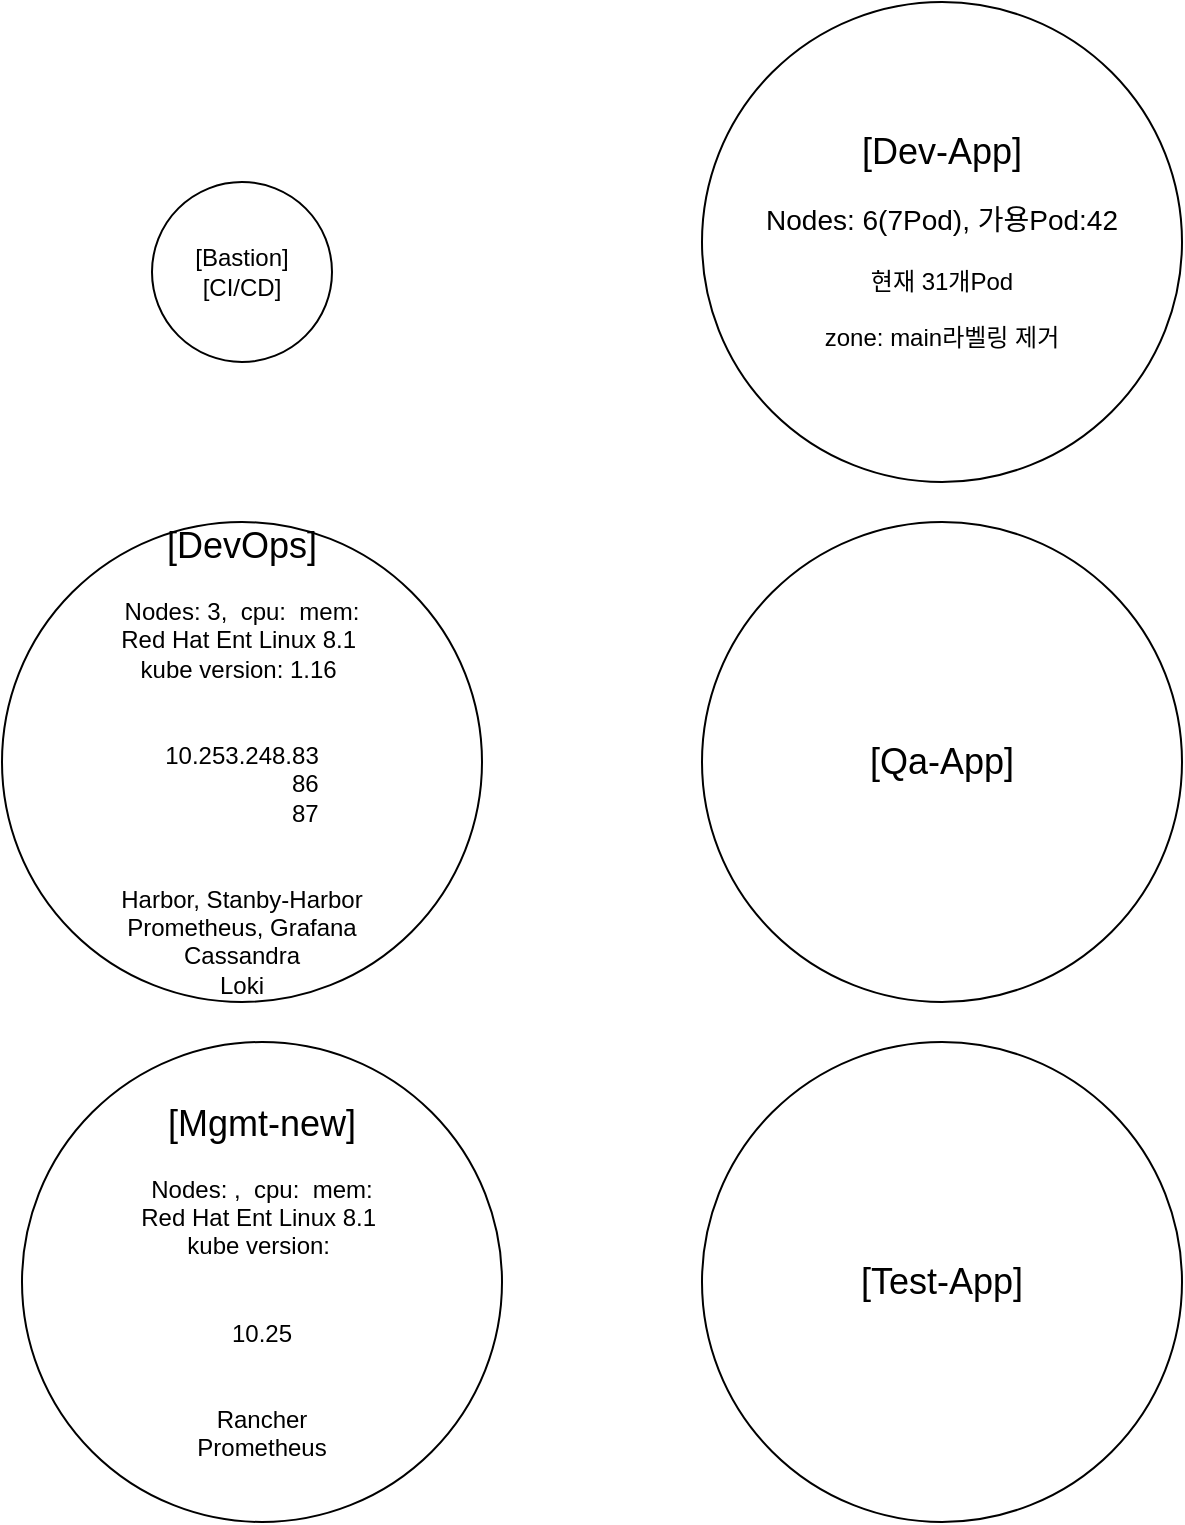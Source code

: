 <mxfile version="17.1.3" type="github" pages="8">
  <diagram id="zqWQqUdTwiIyOvmaYmjz" name="1. 클러스터 정보">
    <mxGraphModel dx="810" dy="935" grid="1" gridSize="10" guides="1" tooltips="1" connect="1" arrows="1" fold="1" page="1" pageScale="1" pageWidth="827" pageHeight="1169" math="0" shadow="0">
      <root>
        <mxCell id="PNiSEAVqumczl3CK1zWQ-0" />
        <mxCell id="PNiSEAVqumczl3CK1zWQ-1" parent="PNiSEAVqumczl3CK1zWQ-0" />
        <mxCell id="PNiSEAVqumczl3CK1zWQ-2" value="&lt;font&gt;&lt;span style=&quot;font-size: 18px&quot;&gt;[Dev-App]&lt;/span&gt;&lt;br&gt;&lt;br&gt;&lt;font style=&quot;font-size: 14px&quot;&gt;Nodes: 6(7Pod), 가용Pod:42&lt;br&gt;&lt;/font&gt;&lt;br&gt;현재 31개Pod&lt;br&gt;&lt;br&gt;zone: main라벨링 제거&lt;br&gt;&lt;/font&gt;" style="ellipse;whiteSpace=wrap;html=1;aspect=fixed;" parent="PNiSEAVqumczl3CK1zWQ-1" vertex="1">
          <mxGeometry x="430" y="30" width="240" height="240" as="geometry" />
        </mxCell>
        <mxCell id="PNiSEAVqumczl3CK1zWQ-3" value="&lt;font style=&quot;font-size: 18px&quot;&gt;[Qa-App]&lt;/font&gt;" style="ellipse;whiteSpace=wrap;html=1;aspect=fixed;" parent="PNiSEAVqumczl3CK1zWQ-1" vertex="1">
          <mxGeometry x="430" y="290" width="240" height="240" as="geometry" />
        </mxCell>
        <mxCell id="PNiSEAVqumczl3CK1zWQ-4" value="&lt;font style=&quot;font-size: 18px&quot;&gt;[Test-App]&lt;/font&gt;" style="ellipse;whiteSpace=wrap;html=1;aspect=fixed;" parent="PNiSEAVqumczl3CK1zWQ-1" vertex="1">
          <mxGeometry x="430" y="550" width="240" height="240" as="geometry" />
        </mxCell>
        <mxCell id="PNiSEAVqumczl3CK1zWQ-5" value="&lt;font style=&quot;font-size: 18px&quot;&gt;&lt;font style=&quot;font-size: 18px&quot;&gt;[DevOps]&lt;/font&gt;&lt;br&gt;&lt;/font&gt;&lt;br&gt;Nodes: 3,&amp;nbsp; cpu:&amp;nbsp; mem:&lt;br&gt;Red Hat Ent Linux 8.1&amp;nbsp;&lt;br&gt;kube version: 1.16&amp;nbsp;&lt;br&gt;&lt;br&gt;&lt;br&gt;10.253.248.83&lt;br&gt;&amp;nbsp; &amp;nbsp; &amp;nbsp; &amp;nbsp; &amp;nbsp; &amp;nbsp; &amp;nbsp; &amp;nbsp; &amp;nbsp; &amp;nbsp;86&lt;br&gt;&amp;nbsp; &amp;nbsp; &amp;nbsp; &amp;nbsp; &amp;nbsp; &amp;nbsp; &amp;nbsp; &amp;nbsp; &amp;nbsp; &amp;nbsp;87&lt;br&gt;&lt;br&gt;&lt;br&gt;Harbor, Stanby-Harbor&lt;br&gt;Prometheus, Grafana&lt;br&gt;Cassandra&lt;br&gt;Loki" style="ellipse;whiteSpace=wrap;html=1;aspect=fixed;" parent="PNiSEAVqumczl3CK1zWQ-1" vertex="1">
          <mxGeometry x="80" y="290" width="240" height="240" as="geometry" />
        </mxCell>
        <mxCell id="PNiSEAVqumczl3CK1zWQ-6" value="[Bastion]&lt;br&gt;[CI/CD]" style="ellipse;whiteSpace=wrap;html=1;aspect=fixed;" parent="PNiSEAVqumczl3CK1zWQ-1" vertex="1">
          <mxGeometry x="155" y="120" width="90" height="90" as="geometry" />
        </mxCell>
        <mxCell id="PNiSEAVqumczl3CK1zWQ-7" value="&lt;font style=&quot;font-size: 18px&quot;&gt;[Mgmt-new]&lt;/font&gt;&lt;br&gt;&lt;br&gt;Nodes: ,&amp;nbsp; cpu:&amp;nbsp; mem:&lt;br&gt;Red Hat Ent Linux 8.1&amp;nbsp;&lt;br&gt;kube version:&amp;nbsp;&lt;br&gt;&lt;br&gt;&lt;br&gt;10.25&lt;br&gt;&lt;br&gt;&lt;br&gt;Rancher&lt;br&gt;Prometheus" style="ellipse;whiteSpace=wrap;html=1;aspect=fixed;" parent="PNiSEAVqumczl3CK1zWQ-1" vertex="1">
          <mxGeometry x="90" y="550" width="240" height="240" as="geometry" />
        </mxCell>
      </root>
    </mxGraphModel>
  </diagram>
  <diagram id="PRIDpDM041OYP2Ylkp4z" name="CI/CD">
    <mxGraphModel dx="1540" dy="717" grid="1" gridSize="10" guides="1" tooltips="1" connect="1" arrows="1" fold="1" page="1" pageScale="1" pageWidth="827" pageHeight="1169" math="0" shadow="0">
      <root>
        <mxCell id="EuUX5kLOg7JwNG9CxY4a-0" />
        <mxCell id="EuUX5kLOg7JwNG9CxY4a-1" parent="EuUX5kLOg7JwNG9CxY4a-0" />
        <mxCell id="-BrlFafeZHO6YEiqVooT-1" value="&lt;font style=&quot;font-size: 21px&quot;&gt;Harbor&lt;/font&gt;" style="rounded=0;whiteSpace=wrap;html=1;fillColor=#dae8fc;strokeColor=#6c8ebf;" parent="EuUX5kLOg7JwNG9CxY4a-1" vertex="1">
          <mxGeometry x="-540" y="45" width="220" height="120" as="geometry" />
        </mxCell>
        <mxCell id="5nKvJ4dpnwCtsu9siTqn-0" style="edgeStyle=orthogonalEdgeStyle;rounded=0;orthogonalLoop=1;jettySize=auto;html=1;entryX=0.5;entryY=1;entryDx=0;entryDy=0;strokeColor=#000000;" parent="EuUX5kLOg7JwNG9CxY4a-1" source="m_T6B4W4RkeVZgckrHfZ-0" target="-BrlFafeZHO6YEiqVooT-1" edge="1">
          <mxGeometry relative="1" as="geometry" />
        </mxCell>
        <mxCell id="m_T6B4W4RkeVZgckrHfZ-0" value="&lt;font style=&quot;font-size: 20px&quot;&gt;Jenkins(CI/CD)&lt;/font&gt;" style="rounded=0;whiteSpace=wrap;html=1;fillColor=#dae8fc;strokeColor=#6c8ebf;" parent="EuUX5kLOg7JwNG9CxY4a-1" vertex="1">
          <mxGeometry x="-540" y="315" width="220" height="120" as="geometry" />
        </mxCell>
        <mxCell id="m_T6B4W4RkeVZgckrHfZ-9" value="&lt;div&gt;&amp;nbsp;&lt;font style=&quot;font-size: 17px&quot;&gt;CI/CD Pipeline&lt;/font&gt;&lt;/div&gt;&lt;div&gt;&lt;span&gt;&lt;br&gt;&lt;/span&gt;&lt;/div&gt;&lt;div&gt;&lt;span&gt;&amp;nbsp;1. CheckOut&lt;/span&gt;&lt;br&gt;&lt;/div&gt;&lt;div&gt;&amp;nbsp;2. Copy War&lt;/div&gt;&lt;div&gt;&amp;nbsp;3. Build&lt;/div&gt;&lt;div&gt;&amp;nbsp;4. Harbor Check&lt;/div&gt;&lt;div&gt;&lt;br&gt;&lt;/div&gt;&lt;div&gt;&amp;nbsp;5. [Dev] Package &amp;amp; Push&lt;/div&gt;&lt;div&gt;&amp;nbsp;6. [Dev] Deply&lt;/div&gt;&lt;div&gt;&amp;nbsp;7. [Dev] PodCheck&lt;/div&gt;&lt;div&gt;&lt;br&gt;&lt;/div&gt;&lt;div&gt;&lt;div&gt;&amp;nbsp;8. [QA] Package &amp;amp; Push&lt;/div&gt;&lt;div&gt;&amp;nbsp;9. [QA] Deply&lt;/div&gt;&lt;div&gt;&amp;nbsp;10. [QA] PodCheck&lt;/div&gt;&lt;/div&gt;&lt;div&gt;&lt;br&gt;&lt;/div&gt;&lt;div&gt;&lt;div&gt;&amp;nbsp;11. [Prod] Package &amp;amp; Push&lt;/div&gt;&lt;div&gt;&amp;nbsp;12. [Prod] Deply&lt;/div&gt;&lt;div&gt;&amp;nbsp;13. [Prod] PodCheck&lt;/div&gt;&lt;/div&gt;" style="text;strokeColor=#666666;fillColor=#f5f5f5;html=1;whiteSpace=wrap;verticalAlign=middle;overflow=hidden;fontColor=#333333;" parent="EuUX5kLOg7JwNG9CxY4a-1" vertex="1">
          <mxGeometry x="-505" y="790" width="150" height="270" as="geometry" />
        </mxCell>
        <mxCell id="5nKvJ4dpnwCtsu9siTqn-1" style="edgeStyle=orthogonalEdgeStyle;rounded=0;orthogonalLoop=1;jettySize=auto;html=1;entryX=0.5;entryY=1;entryDx=0;entryDy=0;strokeColor=#000000;" parent="EuUX5kLOg7JwNG9CxY4a-1" source="m_T6B4W4RkeVZgckrHfZ-10" target="m_T6B4W4RkeVZgckrHfZ-0" edge="1">
          <mxGeometry relative="1" as="geometry" />
        </mxCell>
        <mxCell id="m_T6B4W4RkeVZgckrHfZ-10" value="" style="shape=cylinder3;whiteSpace=wrap;html=1;boundedLbl=1;backgroundOutline=1;size=15;" parent="EuUX5kLOg7JwNG9CxY4a-1" vertex="1">
          <mxGeometry x="-496.5" y="580" width="133" height="105" as="geometry" />
        </mxCell>
        <mxCell id="m_T6B4W4RkeVZgckrHfZ-11" value="SVN" style="text;html=1;strokeColor=none;fillColor=none;align=center;verticalAlign=middle;whiteSpace=wrap;rounded=0;" parent="EuUX5kLOg7JwNG9CxY4a-1" vertex="1">
          <mxGeometry x="-450" y="635" width="40" height="20" as="geometry" />
        </mxCell>
        <mxCell id="m_T6B4W4RkeVZgckrHfZ-14" style="edgeStyle=none;rounded=0;orthogonalLoop=1;jettySize=auto;html=1;startArrow=classic;startFill=1;" parent="EuUX5kLOg7JwNG9CxY4a-1" source="m_T6B4W4RkeVZgckrHfZ-13" edge="1">
          <mxGeometry relative="1" as="geometry">
            <mxPoint x="-500" y="635" as="targetPoint" />
          </mxGeometry>
        </mxCell>
        <mxCell id="m_T6B4W4RkeVZgckrHfZ-13" value="Actor" style="shape=umlActor;verticalLabelPosition=bottom;verticalAlign=top;html=1;outlineConnect=0;" parent="EuUX5kLOg7JwNG9CxY4a-1" vertex="1">
          <mxGeometry x="-660" y="605" width="30" height="60" as="geometry" />
        </mxCell>
        <mxCell id="HZY92TdaL5Sa6r6CAAlW-0" value="&lt;font style=&quot;font-size: 20px&quot;&gt;DEV Cluster &lt;br&gt;(main: 6, plugin: 2)&lt;br&gt;&lt;/font&gt;" style="ellipse;whiteSpace=wrap;html=1;" parent="EuUX5kLOg7JwNG9CxY4a-1" vertex="1">
          <mxGeometry x="-70" y="29" width="230" height="210" as="geometry" />
        </mxCell>
        <mxCell id="HZY92TdaL5Sa6r6CAAlW-4" value="&lt;span style=&quot;font-size: 20px&quot;&gt;QA Cluster&lt;br&gt;(main: 10, plugin: 2)&lt;/span&gt;" style="ellipse;whiteSpace=wrap;html=1;" parent="EuUX5kLOg7JwNG9CxY4a-1" vertex="1">
          <mxGeometry x="-60" y="259" width="230" height="210" as="geometry" />
        </mxCell>
        <mxCell id="HZY92TdaL5Sa6r6CAAlW-5" value="&lt;span style=&quot;font-size: 20px&quot;&gt;PROD Cluster&lt;br&gt;(main: 16, plugin: 6)&lt;/span&gt;" style="ellipse;whiteSpace=wrap;html=1;" parent="EuUX5kLOg7JwNG9CxY4a-1" vertex="1">
          <mxGeometry x="-60" y="489" width="230" height="210" as="geometry" />
        </mxCell>
        <mxCell id="HZY92TdaL5Sa6r6CAAlW-6" value="&lt;ul&gt;&lt;li&gt;(28개 Job)&lt;/li&gt;&lt;li&gt;CheckOut&lt;/li&gt;&lt;li&gt;Build --&amp;gt; ~.war&lt;/li&gt;&lt;li&gt;Package&lt;/li&gt;&lt;li&gt;Push&lt;/li&gt;&lt;li&gt;Deploy&amp;nbsp;&lt;/li&gt;&lt;/ul&gt;" style="text;html=1;whiteSpace=wrap;verticalAlign=middle;overflow=hidden;fillColor=#f5f5f5;strokeColor=#666666;fontColor=#333333;" parent="EuUX5kLOg7JwNG9CxY4a-1" vertex="1">
          <mxGeometry x="-710" y="315" width="150" height="133.75" as="geometry" />
        </mxCell>
        <mxCell id="HZY92TdaL5Sa6r6CAAlW-9" value="Checkout" style="text;html=1;strokeColor=none;fillColor=none;align=center;verticalAlign=middle;whiteSpace=wrap;rounded=0;" parent="EuUX5kLOg7JwNG9CxY4a-1" vertex="1">
          <mxGeometry x="-420" y="500" width="40" height="20" as="geometry" />
        </mxCell>
        <mxCell id="HZY92TdaL5Sa6r6CAAlW-10" value="Push" style="text;html=1;strokeColor=none;fillColor=none;align=center;verticalAlign=middle;whiteSpace=wrap;rounded=0;" parent="EuUX5kLOg7JwNG9CxY4a-1" vertex="1">
          <mxGeometry x="-420" y="230" width="40" height="20" as="geometry" />
        </mxCell>
        <mxCell id="5nKvJ4dpnwCtsu9siTqn-2" value="&lt;font style=&quot;font-size: 17px&quot;&gt;Helm&lt;br&gt;Chart&lt;br&gt;&lt;/font&gt;" style="ellipse;whiteSpace=wrap;html=1;" parent="EuUX5kLOg7JwNG9CxY4a-1" vertex="1">
          <mxGeometry x="-340" y="341" width="80" height="68" as="geometry" />
        </mxCell>
        <mxCell id="5nKvJ4dpnwCtsu9siTqn-11" value="" style="endArrow=classic;html=1;strokeColor=#000000;exitX=1;exitY=0.5;exitDx=0;exitDy=0;entryX=0;entryY=0.5;entryDx=0;entryDy=0;" parent="EuUX5kLOg7JwNG9CxY4a-1" source="5nKvJ4dpnwCtsu9siTqn-2" edge="1">
          <mxGeometry width="50" height="50" relative="1" as="geometry">
            <mxPoint x="-210" y="370" as="sourcePoint" />
            <mxPoint x="-120" y="374" as="targetPoint" />
          </mxGeometry>
        </mxCell>
        <mxCell id="5nKvJ4dpnwCtsu9siTqn-12" value="" style="endArrow=classic;html=1;strokeColor=#000000;exitX=1;exitY=1;exitDx=0;exitDy=0;entryX=0;entryY=0.5;entryDx=0;entryDy=0;" parent="EuUX5kLOg7JwNG9CxY4a-1" source="5nKvJ4dpnwCtsu9siTqn-2" edge="1">
          <mxGeometry width="50" height="50" relative="1" as="geometry">
            <mxPoint x="-270" y="395" as="sourcePoint" />
            <mxPoint x="-120" y="594" as="targetPoint" />
          </mxGeometry>
        </mxCell>
        <mxCell id="5nKvJ4dpnwCtsu9siTqn-13" value="" style="endArrow=classic;html=1;strokeColor=#000000;exitX=1;exitY=0;exitDx=0;exitDy=0;entryX=0;entryY=0.5;entryDx=0;entryDy=0;" parent="EuUX5kLOg7JwNG9CxY4a-1" source="5nKvJ4dpnwCtsu9siTqn-2" edge="1">
          <mxGeometry width="50" height="50" relative="1" as="geometry">
            <mxPoint x="-270" y="355" as="sourcePoint" />
            <mxPoint x="-120" y="134" as="targetPoint" />
          </mxGeometry>
        </mxCell>
        <mxCell id="wQDJk2LtCIXYC7_RaAXn-0" value="" style="html=1;dashed=0;whitespace=wrap;fillColor=#2875E2;strokeColor=#ffffff;points=[[0.005,0.63,0],[0.1,0.2,0],[0.9,0.2,0],[0.5,0,0],[0.995,0.63,0],[0.72,0.99,0],[0.5,1,0],[0.28,0.99,0]];shape=mxgraph.kubernetes.icon;prIcon=api" parent="EuUX5kLOg7JwNG9CxY4a-1" vertex="1">
          <mxGeometry x="-120" y="94" width="80" height="80" as="geometry" />
        </mxCell>
        <mxCell id="wQDJk2LtCIXYC7_RaAXn-1" value="" style="html=1;dashed=0;whitespace=wrap;fillColor=#2875E2;strokeColor=#ffffff;points=[[0.005,0.63,0],[0.1,0.2,0],[0.9,0.2,0],[0.5,0,0],[0.995,0.63,0],[0.72,0.99,0],[0.5,1,0],[0.28,0.99,0]];shape=mxgraph.kubernetes.icon;prIcon=api" parent="EuUX5kLOg7JwNG9CxY4a-1" vertex="1">
          <mxGeometry x="-120" y="329" width="80" height="80" as="geometry" />
        </mxCell>
        <mxCell id="wQDJk2LtCIXYC7_RaAXn-2" value="" style="html=1;dashed=0;whitespace=wrap;fillColor=#2875E2;strokeColor=#ffffff;points=[[0.005,0.63,0],[0.1,0.2,0],[0.9,0.2,0],[0.5,0,0],[0.995,0.63,0],[0.72,0.99,0],[0.5,1,0],[0.28,0.99,0]];shape=mxgraph.kubernetes.icon;prIcon=api" parent="EuUX5kLOg7JwNG9CxY4a-1" vertex="1">
          <mxGeometry x="-120" y="560" width="80" height="80" as="geometry" />
        </mxCell>
      </root>
    </mxGraphModel>
  </diagram>
  <diagram id="in38U6Dr_jpYil-cjB_f" name="Page-1">
    <mxGraphModel dx="2061" dy="794" grid="1" gridSize="10" guides="1" tooltips="1" connect="1" arrows="1" fold="1" page="1" pageScale="1" pageWidth="827" pageHeight="1169" math="0" shadow="0">
      <root>
        <mxCell id="0" />
        <mxCell id="1" parent="0" />
        <mxCell id="hZ1jMKI5p8nAKICjlDMV-15" value="" style="rounded=0;whiteSpace=wrap;html=1;fillColor=#dae8fc;strokeColor=#6c8ebf;" parent="1" vertex="1">
          <mxGeometry x="90" y="117" width="710" height="440" as="geometry" />
        </mxCell>
        <mxCell id="hZ1jMKI5p8nAKICjlDMV-50" value="" style="rounded=0;whiteSpace=wrap;html=1;" parent="1" vertex="1">
          <mxGeometry x="270" y="290" width="162.5" height="140" as="geometry" />
        </mxCell>
        <mxCell id="GkEAS1J7xOZd6fxZnrWg-101" style="edgeStyle=orthogonalEdgeStyle;rounded=0;orthogonalLoop=1;jettySize=auto;html=1;entryX=0;entryY=0.5;entryDx=0;entryDy=0;endArrow=block;endFill=1;strokeColor=#000000;" parent="1" source="hZ1jMKI5p8nAKICjlDMV-51" target="hZ1jMKI5p8nAKICjlDMV-54" edge="1">
          <mxGeometry relative="1" as="geometry" />
        </mxCell>
        <mxCell id="GkEAS1J7xOZd6fxZnrWg-102" style="edgeStyle=orthogonalEdgeStyle;rounded=0;orthogonalLoop=1;jettySize=auto;html=1;endArrow=block;endFill=1;strokeColor=#000000;" parent="1" source="hZ1jMKI5p8nAKICjlDMV-51" target="hZ1jMKI5p8nAKICjlDMV-53" edge="1">
          <mxGeometry relative="1" as="geometry">
            <Array as="points">
              <mxPoint x="367.5" y="371.75" />
              <mxPoint x="367.5" y="336.75" />
            </Array>
          </mxGeometry>
        </mxCell>
        <mxCell id="hZ1jMKI5p8nAKICjlDMV-51" value="LB&lt;br&gt;Service" style="ellipse;whiteSpace=wrap;html=1;aspect=fixed;" parent="1" vertex="1">
          <mxGeometry x="296" y="341" width="62.5" height="62.5" as="geometry" />
        </mxCell>
        <mxCell id="hZ1jMKI5p8nAKICjlDMV-52" value="Deployment" style="rounded=0;whiteSpace=wrap;html=1;" parent="1" vertex="1">
          <mxGeometry x="358.5" y="294" width="70" height="18.75" as="geometry" />
        </mxCell>
        <mxCell id="hZ1jMKI5p8nAKICjlDMV-53" value="Pod&lt;span style=&quot;color: rgba(0 , 0 , 0 , 0) ; font-family: monospace ; font-size: 0px&quot;&gt;%3CmxGraphModel%3E%3Croot%3E%3CmxCell%20id%3D%220%22%2F%3E%3CmxCell%20id%3D%221%22%20parent%3D%220%22%2F%3E%3CmxCell%20id%3D%222%22%20value%3D%22ClusterIP%26lt%3Bbr%26gt%3BService%22%20style%3D%22ellipse%3BwhiteSpace%3Dwrap%3Bhtml%3D1%3Baspect%3Dfixed%3B%22%20vertex%3D%221%22%20parent%3D%221%22%3E%3CmxGeometry%20x%3D%22290%22%20y%3D%22173.75%22%20width%3D%2262.5%22%20height%3D%2262.5%22%20as%3D%22geometry%22%2F%3E%3C%2FmxCell%3E%3C%2Froot%3E%3C%2FmxGraphModel%3E&lt;/span&gt;" style="ellipse;whiteSpace=wrap;html=1;aspect=fixed;" parent="1" vertex="1">
          <mxGeometry x="383.5" y="320" width="34" height="34" as="geometry" />
        </mxCell>
        <mxCell id="hZ1jMKI5p8nAKICjlDMV-54" value="Pod&lt;span style=&quot;color: rgba(0 , 0 , 0 , 0) ; font-family: monospace ; font-size: 0px&quot;&gt;%3CmxGraphModel%3E%3Croot%3E%3CmxCell%20id%3D%220%22%2F%3E%3CmxCell%20id%3D%221%22%20parent%3D%220%22%2F%3E%3CmxCell%20id%3D%222%22%20value%3D%22ClusterIP%26lt%3Bbr%26gt%3BService%22%20style%3D%22ellipse%3BwhiteSpace%3Dwrap%3Bhtml%3D1%3Baspect%3Dfixed%3B%22%20vertex%3D%221%22%20parent%3D%221%22%3E%3CmxGeometry%20x%3D%22290%22%20y%3D%22173.75%22%20width%3D%2262.5%22%20height%3D%2262.5%22%20as%3D%22geometry%22%2F%3E%3C%2FmxCell%3E%3C%2Froot%3E%3C%2FmxGraphModel%3E&lt;/span&gt;" style="ellipse;whiteSpace=wrap;html=1;aspect=fixed;" parent="1" vertex="1">
          <mxGeometry x="383.5" y="355" width="33.5" height="33.5" as="geometry" />
        </mxCell>
        <mxCell id="0lCmog_QnwW-JEdDi23I-28" style="edgeStyle=orthogonalEdgeStyle;rounded=0;orthogonalLoop=1;jettySize=auto;html=1;" parent="1" source="hZ1jMKI5p8nAKICjlDMV-55" target="0lCmog_QnwW-JEdDi23I-16" edge="1">
          <mxGeometry relative="1" as="geometry" />
        </mxCell>
        <mxCell id="hZ1jMKI5p8nAKICjlDMV-55" value="Pod&lt;span style=&quot;color: rgba(0 , 0 , 0 , 0) ; font-family: monospace ; font-size: 0px&quot;&gt;%3CmxGraphModel%3E%3Croot%3E%3CmxCell%20id%3D%220%22%2F%3E%3CmxCell%20id%3D%221%22%20parent%3D%220%22%2F%3E%3CmxCell%20id%3D%222%22%20value%3D%22ClusterIP%26lt%3Bbr%26gt%3BService%22%20style%3D%22ellipse%3BwhiteSpace%3Dwrap%3Bhtml%3D1%3Baspect%3Dfixed%3B%22%20vertex%3D%221%22%20parent%3D%221%22%3E%3CmxGeometry%20x%3D%22290%22%20y%3D%22173.75%22%20width%3D%2262.5%22%20height%3D%2262.5%22%20as%3D%22geometry%22%2F%3E%3C%2FmxCell%3E%3C%2Froot%3E%3C%2FmxGraphModel%3E&lt;/span&gt;" style="ellipse;whiteSpace=wrap;html=1;aspect=fixed;" parent="1" vertex="1">
          <mxGeometry x="383.5" y="389.5" width="34" height="34" as="geometry" />
        </mxCell>
        <mxCell id="GkEAS1J7xOZd6fxZnrWg-114" style="edgeStyle=orthogonalEdgeStyle;rounded=0;orthogonalLoop=1;jettySize=auto;html=1;endArrow=block;endFill=1;strokeColor=#000000;" parent="1" target="hZ1jMKI5p8nAKICjlDMV-51" edge="1">
          <mxGeometry relative="1" as="geometry">
            <Array as="points">
              <mxPoint x="190" y="372" />
            </Array>
            <mxPoint x="190" y="340" as="sourcePoint" />
          </mxGeometry>
        </mxCell>
        <mxCell id="GkEAS1J7xOZd6fxZnrWg-9" style="edgeStyle=orthogonalEdgeStyle;rounded=0;orthogonalLoop=1;jettySize=auto;html=1;exitX=0.5;exitY=1;exitDx=0;exitDy=0;" parent="1" source="hZ1jMKI5p8nAKICjlDMV-53" target="hZ1jMKI5p8nAKICjlDMV-53" edge="1">
          <mxGeometry relative="1" as="geometry" />
        </mxCell>
        <mxCell id="GkEAS1J7xOZd6fxZnrWg-66" value="Postgres PVC" style="rounded=0;whiteSpace=wrap;html=1;" parent="1" vertex="1">
          <mxGeometry x="553.13" y="520" width="160" height="30" as="geometry" />
        </mxCell>
        <mxCell id="GkEAS1J7xOZd6fxZnrWg-88" value="&lt;h1&gt;&lt;ol style=&quot;font-size: 12px&quot;&gt;&lt;li&gt;&lt;font style=&quot;font-size: 12px&quot;&gt;Create config Service, Deployment&lt;/font&gt;&lt;/li&gt;&lt;li&gt;&lt;font style=&quot;font-size: 12px&quot;&gt;Local Minikube Test&lt;/font&gt;&lt;/li&gt;&lt;li&gt;&lt;font style=&quot;font-size: 12px&quot;&gt;Create a Github/Travis flow to build images and Deploy&lt;/font&gt;&lt;/li&gt;&lt;li&gt;&lt;font style=&quot;font-size: 12px&quot;&gt;Deploy app to cloud&lt;/font&gt;&lt;/li&gt;&lt;/ol&gt;&lt;/h1&gt;" style="text;html=1;strokeColor=#82b366;fillColor=#d5e8d4;spacing=5;spacingTop=-20;whiteSpace=wrap;overflow=hidden;rounded=0;" parent="1" vertex="1">
          <mxGeometry x="90" y="570" width="420" height="70" as="geometry" />
        </mxCell>
        <mxCell id="GkEAS1J7xOZd6fxZnrWg-98" style="edgeStyle=orthogonalEdgeStyle;rounded=0;orthogonalLoop=1;jettySize=auto;html=1;exitX=1;exitY=0.5;exitDx=0;exitDy=0;endArrow=block;endFill=1;strokeColor=#000000;" parent="1" source="hZ1jMKI5p8nAKICjlDMV-51" target="hZ1jMKI5p8nAKICjlDMV-55" edge="1">
          <mxGeometry relative="1" as="geometry">
            <Array as="points">
              <mxPoint x="367.5" y="371.75" />
              <mxPoint x="367.5" y="406.75" />
            </Array>
          </mxGeometry>
        </mxCell>
        <mxCell id="GkEAS1J7xOZd6fxZnrWg-103" value="&lt;font style=&quot;font-size: 9px&quot;&gt;5000&lt;/font&gt;" style="text;html=1;fillColor=none;align=center;verticalAlign=middle;whiteSpace=wrap;rounded=0;" parent="1" vertex="1">
          <mxGeometry x="265.25" y="370.5" width="40" height="20" as="geometry" />
        </mxCell>
        <mxCell id="GkEAS1J7xOZd6fxZnrWg-104" value="&lt;font style=&quot;font-size: 9px&quot;&gt;5000&lt;/font&gt;" style="text;html=1;fillColor=none;align=center;verticalAlign=middle;whiteSpace=wrap;rounded=0;" parent="1" vertex="1">
          <mxGeometry x="352.5" y="404.5" width="40" height="20" as="geometry" />
        </mxCell>
        <mxCell id="GkEAS1J7xOZd6fxZnrWg-112" value="server" style="text;html=1;strokeColor=none;fillColor=none;align=center;verticalAlign=middle;whiteSpace=wrap;rounded=0;fontColor=#0000FF;fontSize=17;" parent="1" vertex="1">
          <mxGeometry x="280" y="290" width="40" height="20" as="geometry" />
        </mxCell>
        <mxCell id="GkEAS1J7xOZd6fxZnrWg-124" value="" style="rounded=0;whiteSpace=wrap;html=1;" parent="1" vertex="1">
          <mxGeometry x="550" y="279" width="166.25" height="92.5" as="geometry" />
        </mxCell>
        <mxCell id="GkEAS1J7xOZd6fxZnrWg-125" style="edgeStyle=orthogonalEdgeStyle;rounded=0;orthogonalLoop=1;jettySize=auto;html=1;entryX=0;entryY=0.5;entryDx=0;entryDy=0;endArrow=block;endFill=1;strokeColor=#000000;" parent="1" source="GkEAS1J7xOZd6fxZnrWg-127" target="GkEAS1J7xOZd6fxZnrWg-130" edge="1">
          <mxGeometry relative="1" as="geometry" />
        </mxCell>
        <mxCell id="GkEAS1J7xOZd6fxZnrWg-127" value="ClusterIP&lt;br&gt;Service" style="ellipse;whiteSpace=wrap;html=1;aspect=fixed;" parent="1" vertex="1">
          <mxGeometry x="574.5" y="301.75" width="62.5" height="62.5" as="geometry" />
        </mxCell>
        <mxCell id="GkEAS1J7xOZd6fxZnrWg-128" value="Deployment" style="rounded=0;whiteSpace=wrap;html=1;" parent="1" vertex="1">
          <mxGeometry x="642.25" y="283" width="70" height="18.75" as="geometry" />
        </mxCell>
        <mxCell id="GkEAS1J7xOZd6fxZnrWg-130" value="Pod&lt;span style=&quot;color: rgba(0 , 0 , 0 , 0) ; font-family: monospace ; font-size: 0px&quot;&gt;%3CmxGraphModel%3E%3Croot%3E%3CmxCell%20id%3D%220%22%2F%3E%3CmxCell%20id%3D%221%22%20parent%3D%220%22%2F%3E%3CmxCell%20id%3D%222%22%20value%3D%22ClusterIP%26lt%3Bbr%26gt%3BService%22%20style%3D%22ellipse%3BwhiteSpace%3Dwrap%3Bhtml%3D1%3Baspect%3Dfixed%3B%22%20vertex%3D%221%22%20parent%3D%221%22%3E%3CmxGeometry%20x%3D%22290%22%20y%3D%22173.75%22%20width%3D%2262.5%22%20height%3D%2262.5%22%20as%3D%22geometry%22%2F%3E%3C%2FmxCell%3E%3C%2Froot%3E%3C%2FmxGraphModel%3E&lt;/span&gt;" style="ellipse;whiteSpace=wrap;html=1;aspect=fixed;" parent="1" vertex="1">
          <mxGeometry x="662" y="315.75" width="33.5" height="33.5" as="geometry" />
        </mxCell>
        <mxCell id="GkEAS1J7xOZd6fxZnrWg-135" value="&lt;font style=&quot;font-size: 9px&quot;&gt;6379&lt;/font&gt;" style="text;html=1;fillColor=none;align=center;verticalAlign=middle;whiteSpace=wrap;rounded=0;" parent="1" vertex="1">
          <mxGeometry x="631" y="335" width="40" height="20" as="geometry" />
        </mxCell>
        <mxCell id="GkEAS1J7xOZd6fxZnrWg-136" value="redis" style="text;html=1;strokeColor=none;fillColor=none;align=center;verticalAlign=middle;whiteSpace=wrap;rounded=0;fontColor=#0000FF;fontSize=17;" parent="1" vertex="1">
          <mxGeometry x="584.75" y="279.5" width="40" height="20" as="geometry" />
        </mxCell>
        <mxCell id="GkEAS1J7xOZd6fxZnrWg-139" value="" style="rounded=0;whiteSpace=wrap;html=1;" parent="1" vertex="1">
          <mxGeometry x="550" y="403.5" width="166.25" height="92.5" as="geometry" />
        </mxCell>
        <mxCell id="GkEAS1J7xOZd6fxZnrWg-140" style="edgeStyle=orthogonalEdgeStyle;rounded=0;orthogonalLoop=1;jettySize=auto;html=1;entryX=0;entryY=0.5;entryDx=0;entryDy=0;endArrow=block;endFill=1;strokeColor=#000000;" parent="1" source="GkEAS1J7xOZd6fxZnrWg-141" target="GkEAS1J7xOZd6fxZnrWg-143" edge="1">
          <mxGeometry relative="1" as="geometry" />
        </mxCell>
        <mxCell id="GkEAS1J7xOZd6fxZnrWg-141" value="ClusterIP&lt;br&gt;Service" style="ellipse;whiteSpace=wrap;html=1;aspect=fixed;" parent="1" vertex="1">
          <mxGeometry x="574.5" y="426.25" width="62.5" height="62.5" as="geometry" />
        </mxCell>
        <mxCell id="GkEAS1J7xOZd6fxZnrWg-142" value="Deployment" style="rounded=0;whiteSpace=wrap;html=1;" parent="1" vertex="1">
          <mxGeometry x="642.25" y="407.5" width="70" height="18.75" as="geometry" />
        </mxCell>
        <mxCell id="0lCmog_QnwW-JEdDi23I-4" style="edgeStyle=orthogonalEdgeStyle;rounded=0;orthogonalLoop=1;jettySize=auto;html=1;exitX=0.5;exitY=1;exitDx=0;exitDy=0;" parent="1" source="GkEAS1J7xOZd6fxZnrWg-143" target="GkEAS1J7xOZd6fxZnrWg-66" edge="1">
          <mxGeometry relative="1" as="geometry">
            <Array as="points">
              <mxPoint x="679" y="510" />
              <mxPoint x="679" y="510" />
            </Array>
          </mxGeometry>
        </mxCell>
        <mxCell id="GkEAS1J7xOZd6fxZnrWg-143" value="Pod&lt;span style=&quot;color: rgba(0 , 0 , 0 , 0) ; font-family: monospace ; font-size: 0px&quot;&gt;%3CmxGraphModel%3E%3Croot%3E%3CmxCell%20id%3D%220%22%2F%3E%3CmxCell%20id%3D%221%22%20parent%3D%220%22%2F%3E%3CmxCell%20id%3D%222%22%20value%3D%22ClusterIP%26lt%3Bbr%26gt%3BService%22%20style%3D%22ellipse%3BwhiteSpace%3Dwrap%3Bhtml%3D1%3Baspect%3Dfixed%3B%22%20vertex%3D%221%22%20parent%3D%221%22%3E%3CmxGeometry%20x%3D%22290%22%20y%3D%22173.75%22%20width%3D%2262.5%22%20height%3D%2262.5%22%20as%3D%22geometry%22%2F%3E%3C%2FmxCell%3E%3C%2Froot%3E%3C%2FmxGraphModel%3E&lt;/span&gt;" style="ellipse;whiteSpace=wrap;html=1;aspect=fixed;" parent="1" vertex="1">
          <mxGeometry x="662" y="440.25" width="33.5" height="33.5" as="geometry" />
        </mxCell>
        <mxCell id="GkEAS1J7xOZd6fxZnrWg-144" value="&lt;font style=&quot;font-size: 9px&quot;&gt;5432&lt;/font&gt;" style="text;html=1;fillColor=none;align=center;verticalAlign=middle;whiteSpace=wrap;rounded=0;" parent="1" vertex="1">
          <mxGeometry x="631" y="458.5" width="40" height="20" as="geometry" />
        </mxCell>
        <mxCell id="GkEAS1J7xOZd6fxZnrWg-145" value="postgres" style="text;html=1;strokeColor=none;fillColor=none;align=center;verticalAlign=middle;whiteSpace=wrap;rounded=0;fontColor=#0000FF;fontSize=15;" parent="1" vertex="1">
          <mxGeometry x="585.5" y="403.5" width="40" height="20" as="geometry" />
        </mxCell>
        <mxCell id="GkEAS1J7xOZd6fxZnrWg-118" style="edgeStyle=orthogonalEdgeStyle;rounded=0;orthogonalLoop=1;jettySize=auto;html=1;exitX=1;exitY=0.5;exitDx=0;exitDy=0;endArrow=block;endFill=1;strokeColor=#000000;fontSize=17;fontColor=#0000FF;" parent="1" source="hZ1jMKI5p8nAKICjlDMV-55" target="GkEAS1J7xOZd6fxZnrWg-141" edge="1">
          <mxGeometry relative="1" as="geometry">
            <mxPoint x="563.75" y="465.25" as="targetPoint" />
            <Array as="points">
              <mxPoint x="460" y="406" />
              <mxPoint x="460" y="458" />
            </Array>
          </mxGeometry>
        </mxCell>
        <mxCell id="GkEAS1J7xOZd6fxZnrWg-121" style="edgeStyle=orthogonalEdgeStyle;rounded=0;orthogonalLoop=1;jettySize=auto;html=1;exitX=1;exitY=0.5;exitDx=0;exitDy=0;endArrow=block;endFill=1;strokeColor=#000000;fontSize=17;fontColor=#0000FF;" parent="1" source="hZ1jMKI5p8nAKICjlDMV-53" target="GkEAS1J7xOZd6fxZnrWg-141" edge="1">
          <mxGeometry relative="1" as="geometry">
            <mxPoint x="563.75" y="465.25" as="targetPoint" />
            <Array as="points">
              <mxPoint x="460" y="337" />
              <mxPoint x="460" y="458" />
            </Array>
          </mxGeometry>
        </mxCell>
        <mxCell id="GkEAS1J7xOZd6fxZnrWg-123" style="edgeStyle=orthogonalEdgeStyle;rounded=0;orthogonalLoop=1;jettySize=auto;html=1;exitX=1;exitY=0.5;exitDx=0;exitDy=0;endArrow=block;endFill=1;strokeColor=#000000;fontSize=17;fontColor=#0000FF;" parent="1" source="hZ1jMKI5p8nAKICjlDMV-54" target="GkEAS1J7xOZd6fxZnrWg-141" edge="1">
          <mxGeometry relative="1" as="geometry">
            <mxPoint x="563.75" y="465.25" as="targetPoint" />
            <Array as="points">
              <mxPoint x="460" y="372" />
              <mxPoint x="460" y="458" />
            </Array>
          </mxGeometry>
        </mxCell>
        <mxCell id="GkEAS1J7xOZd6fxZnrWg-150" style="edgeStyle=orthogonalEdgeStyle;rounded=0;orthogonalLoop=1;jettySize=auto;html=1;endArrow=block;endFill=1;strokeColor=#000000;fontSize=17;fontColor=#0000FF;" parent="1" source="hZ1jMKI5p8nAKICjlDMV-53" target="GkEAS1J7xOZd6fxZnrWg-127" edge="1">
          <mxGeometry relative="1" as="geometry">
            <Array as="points">
              <mxPoint x="540" y="337" />
              <mxPoint x="540" y="337" />
            </Array>
          </mxGeometry>
        </mxCell>
        <mxCell id="GkEAS1J7xOZd6fxZnrWg-151" value="" style="rounded=0;whiteSpace=wrap;html=1;" parent="1" vertex="1">
          <mxGeometry x="549.75" y="153.25" width="90" height="92.5" as="geometry" />
        </mxCell>
        <mxCell id="GkEAS1J7xOZd6fxZnrWg-154" value="Deployment" style="rounded=0;whiteSpace=wrap;html=1;" parent="1" vertex="1">
          <mxGeometry x="560" y="184.38" width="70" height="18.75" as="geometry" />
        </mxCell>
        <mxCell id="GkEAS1J7xOZd6fxZnrWg-174" style="edgeStyle=orthogonalEdgeStyle;rounded=0;orthogonalLoop=1;jettySize=auto;html=1;endArrow=block;endFill=1;strokeColor=#000000;fontSize=17;fontColor=#0000FF;" parent="1" source="GkEAS1J7xOZd6fxZnrWg-155" target="GkEAS1J7xOZd6fxZnrWg-127" edge="1">
          <mxGeometry relative="1" as="geometry">
            <Array as="points">
              <mxPoint x="530" y="224" />
              <mxPoint x="530" y="330" />
            </Array>
          </mxGeometry>
        </mxCell>
        <mxCell id="GkEAS1J7xOZd6fxZnrWg-155" value="Pod&lt;span style=&quot;color: rgba(0 , 0 , 0 , 0) ; font-family: monospace ; font-size: 0px&quot;&gt;%3CmxGraphModel%3E%3Croot%3E%3CmxCell%20id%3D%220%22%2F%3E%3CmxCell%20id%3D%221%22%20parent%3D%220%22%2F%3E%3CmxCell%20id%3D%222%22%20value%3D%22ClusterIP%26lt%3Bbr%26gt%3BService%22%20style%3D%22ellipse%3BwhiteSpace%3Dwrap%3Bhtml%3D1%3Baspect%3Dfixed%3B%22%20vertex%3D%221%22%20parent%3D%221%22%3E%3CmxGeometry%20x%3D%22290%22%20y%3D%22173.75%22%20width%3D%2262.5%22%20height%3D%2262.5%22%20as%3D%22geometry%22%2F%3E%3C%2FmxCell%3E%3C%2Froot%3E%3C%2FmxGraphModel%3E&lt;/span&gt;" style="ellipse;whiteSpace=wrap;html=1;aspect=fixed;" parent="1" vertex="1">
          <mxGeometry x="577.75" y="207.25" width="33.5" height="33.5" as="geometry" />
        </mxCell>
        <mxCell id="GkEAS1J7xOZd6fxZnrWg-157" value="worker" style="text;html=1;strokeColor=none;fillColor=none;align=center;verticalAlign=middle;whiteSpace=wrap;rounded=0;fontColor=#0000FF;fontSize=17;" parent="1" vertex="1">
          <mxGeometry x="537" y="156" width="120" height="20" as="geometry" />
        </mxCell>
        <mxCell id="GkEAS1J7xOZd6fxZnrWg-158" value="" style="rounded=0;whiteSpace=wrap;html=1;" parent="1" vertex="1">
          <mxGeometry x="270.38" y="130" width="162.5" height="140" as="geometry" />
        </mxCell>
        <mxCell id="GkEAS1J7xOZd6fxZnrWg-159" style="edgeStyle=orthogonalEdgeStyle;rounded=0;orthogonalLoop=1;jettySize=auto;html=1;entryX=0;entryY=0.5;entryDx=0;entryDy=0;endArrow=block;endFill=1;strokeColor=#000000;" parent="1" source="GkEAS1J7xOZd6fxZnrWg-161" target="GkEAS1J7xOZd6fxZnrWg-164" edge="1">
          <mxGeometry relative="1" as="geometry" />
        </mxCell>
        <mxCell id="GkEAS1J7xOZd6fxZnrWg-160" style="edgeStyle=orthogonalEdgeStyle;rounded=0;orthogonalLoop=1;jettySize=auto;html=1;endArrow=block;endFill=1;strokeColor=#000000;" parent="1" source="GkEAS1J7xOZd6fxZnrWg-161" target="GkEAS1J7xOZd6fxZnrWg-163" edge="1">
          <mxGeometry relative="1" as="geometry">
            <Array as="points">
              <mxPoint x="367.88" y="211.75" />
              <mxPoint x="367.88" y="176.75" />
            </Array>
          </mxGeometry>
        </mxCell>
        <mxCell id="GkEAS1J7xOZd6fxZnrWg-161" value="LB&lt;br&gt;Service" style="ellipse;whiteSpace=wrap;html=1;aspect=fixed;" parent="1" vertex="1">
          <mxGeometry x="296.38" y="181" width="62.5" height="62.5" as="geometry" />
        </mxCell>
        <mxCell id="GkEAS1J7xOZd6fxZnrWg-162" value="Deployment" style="rounded=0;whiteSpace=wrap;html=1;" parent="1" vertex="1">
          <mxGeometry x="358.88" y="134" width="70" height="18.75" as="geometry" />
        </mxCell>
        <mxCell id="GkEAS1J7xOZd6fxZnrWg-163" value="Pod&lt;span style=&quot;color: rgba(0 , 0 , 0 , 0) ; font-family: monospace ; font-size: 0px&quot;&gt;%3CmxGraphModel%3E%3Croot%3E%3CmxCell%20id%3D%220%22%2F%3E%3CmxCell%20id%3D%221%22%20parent%3D%220%22%2F%3E%3CmxCell%20id%3D%222%22%20value%3D%22ClusterIP%26lt%3Bbr%26gt%3BService%22%20style%3D%22ellipse%3BwhiteSpace%3Dwrap%3Bhtml%3D1%3Baspect%3Dfixed%3B%22%20vertex%3D%221%22%20parent%3D%221%22%3E%3CmxGeometry%20x%3D%22290%22%20y%3D%22173.75%22%20width%3D%2262.5%22%20height%3D%2262.5%22%20as%3D%22geometry%22%2F%3E%3C%2FmxCell%3E%3C%2Froot%3E%3C%2FmxGraphModel%3E&lt;/span&gt;" style="ellipse;whiteSpace=wrap;html=1;aspect=fixed;" parent="1" vertex="1">
          <mxGeometry x="383.88" y="160" width="34" height="34" as="geometry" />
        </mxCell>
        <mxCell id="GkEAS1J7xOZd6fxZnrWg-164" value="Pod&lt;span style=&quot;color: rgba(0 , 0 , 0 , 0) ; font-family: monospace ; font-size: 0px&quot;&gt;%3CmxGraphModel%3E%3Croot%3E%3CmxCell%20id%3D%220%22%2F%3E%3CmxCell%20id%3D%221%22%20parent%3D%220%22%2F%3E%3CmxCell%20id%3D%222%22%20value%3D%22ClusterIP%26lt%3Bbr%26gt%3BService%22%20style%3D%22ellipse%3BwhiteSpace%3Dwrap%3Bhtml%3D1%3Baspect%3Dfixed%3B%22%20vertex%3D%221%22%20parent%3D%221%22%3E%3CmxGeometry%20x%3D%22290%22%20y%3D%22173.75%22%20width%3D%2262.5%22%20height%3D%2262.5%22%20as%3D%22geometry%22%2F%3E%3C%2FmxCell%3E%3C%2Froot%3E%3C%2FmxGraphModel%3E&lt;/span&gt;" style="ellipse;whiteSpace=wrap;html=1;aspect=fixed;" parent="1" vertex="1">
          <mxGeometry x="383.88" y="195" width="33.5" height="33.5" as="geometry" />
        </mxCell>
        <mxCell id="GkEAS1J7xOZd6fxZnrWg-165" value="Pod&lt;span style=&quot;color: rgba(0 , 0 , 0 , 0) ; font-family: monospace ; font-size: 0px&quot;&gt;%3CmxGraphModel%3E%3Croot%3E%3CmxCell%20id%3D%220%22%2F%3E%3CmxCell%20id%3D%221%22%20parent%3D%220%22%2F%3E%3CmxCell%20id%3D%222%22%20value%3D%22ClusterIP%26lt%3Bbr%26gt%3BService%22%20style%3D%22ellipse%3BwhiteSpace%3Dwrap%3Bhtml%3D1%3Baspect%3Dfixed%3B%22%20vertex%3D%221%22%20parent%3D%221%22%3E%3CmxGeometry%20x%3D%22290%22%20y%3D%22173.75%22%20width%3D%2262.5%22%20height%3D%2262.5%22%20as%3D%22geometry%22%2F%3E%3C%2FmxCell%3E%3C%2Froot%3E%3C%2FmxGraphModel%3E&lt;/span&gt;" style="ellipse;whiteSpace=wrap;html=1;aspect=fixed;" parent="1" vertex="1">
          <mxGeometry x="383.88" y="229.5" width="34" height="34" as="geometry" />
        </mxCell>
        <mxCell id="GkEAS1J7xOZd6fxZnrWg-166" style="edgeStyle=orthogonalEdgeStyle;rounded=0;orthogonalLoop=1;jettySize=auto;html=1;exitX=0.5;exitY=1;exitDx=0;exitDy=0;" parent="1" source="GkEAS1J7xOZd6fxZnrWg-163" target="GkEAS1J7xOZd6fxZnrWg-163" edge="1">
          <mxGeometry relative="1" as="geometry" />
        </mxCell>
        <mxCell id="GkEAS1J7xOZd6fxZnrWg-167" style="edgeStyle=orthogonalEdgeStyle;rounded=0;orthogonalLoop=1;jettySize=auto;html=1;exitX=1;exitY=0.5;exitDx=0;exitDy=0;endArrow=block;endFill=1;strokeColor=#000000;" parent="1" source="GkEAS1J7xOZd6fxZnrWg-161" target="GkEAS1J7xOZd6fxZnrWg-165" edge="1">
          <mxGeometry relative="1" as="geometry">
            <Array as="points">
              <mxPoint x="367.88" y="211.75" />
              <mxPoint x="367.88" y="246.75" />
            </Array>
          </mxGeometry>
        </mxCell>
        <mxCell id="GkEAS1J7xOZd6fxZnrWg-168" value="&lt;font style=&quot;font-size: 9px&quot;&gt;3000&lt;/font&gt;" style="text;html=1;fillColor=none;align=center;verticalAlign=middle;whiteSpace=wrap;rounded=0;" parent="1" vertex="1">
          <mxGeometry x="265.63" y="210.5" width="40" height="20" as="geometry" />
        </mxCell>
        <mxCell id="GkEAS1J7xOZd6fxZnrWg-169" value="&lt;font style=&quot;font-size: 9px&quot;&gt;3000&lt;/font&gt;" style="text;html=1;fillColor=none;align=center;verticalAlign=middle;whiteSpace=wrap;rounded=0;" parent="1" vertex="1">
          <mxGeometry x="352.88" y="243.5" width="40" height="20" as="geometry" />
        </mxCell>
        <mxCell id="GkEAS1J7xOZd6fxZnrWg-170" value="client" style="text;html=1;strokeColor=none;fillColor=none;align=center;verticalAlign=middle;whiteSpace=wrap;rounded=0;fontColor=#0000FF;fontSize=17;" parent="1" vertex="1">
          <mxGeometry x="280.38" y="130" width="40" height="20" as="geometry" />
        </mxCell>
        <mxCell id="GkEAS1J7xOZd6fxZnrWg-171" style="edgeStyle=orthogonalEdgeStyle;rounded=0;orthogonalLoop=1;jettySize=auto;html=1;endArrow=block;endFill=1;strokeColor=#000000;fontSize=14;fontColor=#0000FF;" parent="1" target="GkEAS1J7xOZd6fxZnrWg-161" edge="1">
          <mxGeometry relative="1" as="geometry">
            <Array as="points">
              <mxPoint x="190" y="212" />
            </Array>
            <mxPoint x="190" y="260" as="sourcePoint" />
          </mxGeometry>
        </mxCell>
        <mxCell id="GkEAS1J7xOZd6fxZnrWg-176" value="&lt;font style=&quot;font-size: 9px&quot;&gt;6379&lt;/font&gt;" style="text;html=1;fillColor=none;align=center;verticalAlign=middle;whiteSpace=wrap;rounded=0;" parent="1" vertex="1">
          <mxGeometry x="542.75" y="336" width="40" height="20" as="geometry" />
        </mxCell>
        <mxCell id="GkEAS1J7xOZd6fxZnrWg-177" value="&lt;font style=&quot;font-size: 9px&quot;&gt;5432&lt;/font&gt;" style="text;html=1;fillColor=none;align=center;verticalAlign=middle;whiteSpace=wrap;rounded=0;" parent="1" vertex="1">
          <mxGeometry x="542.75" y="458.5" width="40" height="20" as="geometry" />
        </mxCell>
        <mxCell id="0lCmog_QnwW-JEdDi23I-6" value="&lt;font style=&quot;font-size: 11px&quot;&gt;mountPath: /data&lt;/font&gt;" style="text;html=1;strokeColor=none;fillColor=none;align=center;verticalAlign=middle;whiteSpace=wrap;rounded=0;" parent="1" vertex="1">
          <mxGeometry x="671" y="478.5" width="103.75" height="20" as="geometry" />
        </mxCell>
        <mxCell id="0lCmog_QnwW-JEdDi23I-7" value="&lt;h4&gt;PGHOST : PGPORT&amp;nbsp;&lt;/h4&gt;&lt;div&gt;&lt;br&gt;&lt;/div&gt;" style="text;html=1;strokeColor=none;fillColor=none;align=center;verticalAlign=middle;whiteSpace=wrap;rounded=0;" parent="1" vertex="1">
          <mxGeometry x="445.25" y="390.5" width="160" height="20" as="geometry" />
        </mxCell>
        <mxCell id="0lCmog_QnwW-JEdDi23I-12" value="&lt;h4&gt;REDIS_HOST REDIS_PORT&lt;/h4&gt;" style="text;html=1;strokeColor=none;fillColor=none;align=center;verticalAlign=middle;whiteSpace=wrap;rounded=0;" parent="1" vertex="1">
          <mxGeometry x="439.25" y="310" width="97.75" height="20" as="geometry" />
        </mxCell>
        <mxCell id="0lCmog_QnwW-JEdDi23I-16" value="secret: PGPASSWORD" style="rounded=1;arcSize=10;whiteSpace=wrap;html=1;align=center;" parent="1" vertex="1">
          <mxGeometry x="355.25" y="447.5" width="90" height="31" as="geometry" />
        </mxCell>
        <mxCell id="0lCmog_QnwW-JEdDi23I-22" style="edgeStyle=orthogonalEdgeStyle;rounded=0;orthogonalLoop=1;jettySize=auto;html=1;exitX=0.5;exitY=1;exitDx=0;exitDy=0;" parent="1" source="0lCmog_QnwW-JEdDi23I-16" target="0lCmog_QnwW-JEdDi23I-16" edge="1">
          <mxGeometry relative="1" as="geometry" />
        </mxCell>
        <mxCell id="OjMwnVLvpFnhiyftQksw-1" value="&lt;font style=&quot;font-size: 8px&quot;&gt;Google&lt;br style=&quot;font-size: 8px&quot;&gt;Cloud&lt;br style=&quot;font-size: 8px&quot;&gt;Load&amp;nbsp;&lt;br style=&quot;font-size: 8px&quot;&gt;Balancer&lt;/font&gt;" style="ellipse;whiteSpace=wrap;html=1;aspect=fixed;" parent="1" vertex="1">
          <mxGeometry y="278.25" width="65" height="65" as="geometry" />
        </mxCell>
        <mxCell id="OjMwnVLvpFnhiyftQksw-7" style="edgeStyle=orthogonalEdgeStyle;rounded=0;orthogonalLoop=1;jettySize=auto;html=1;" parent="1" source="OjMwnVLvpFnhiyftQksw-5" target="OjMwnVLvpFnhiyftQksw-1" edge="1">
          <mxGeometry relative="1" as="geometry" />
        </mxCell>
        <mxCell id="OjMwnVLvpFnhiyftQksw-5" value="Traffic" style="text;html=1;strokeColor=none;fillColor=none;align=center;verticalAlign=middle;whiteSpace=wrap;rounded=0;" parent="1" vertex="1">
          <mxGeometry x="-60" y="300.75" width="40" height="20" as="geometry" />
        </mxCell>
        <mxCell id="OjMwnVLvpFnhiyftQksw-11" value="" style="rounded=0;whiteSpace=wrap;html=1;" parent="1" vertex="1">
          <mxGeometry x="105.54" y="253" width="141.11" height="96.25" as="geometry" />
        </mxCell>
        <mxCell id="OjMwnVLvpFnhiyftQksw-12" style="edgeStyle=orthogonalEdgeStyle;rounded=0;orthogonalLoop=1;jettySize=auto;html=1;entryX=0;entryY=0.5;entryDx=0;entryDy=0;endArrow=block;endFill=1;strokeColor=#000000;" parent="1" source="OjMwnVLvpFnhiyftQksw-13" target="OjMwnVLvpFnhiyftQksw-15" edge="1">
          <mxGeometry relative="1" as="geometry" />
        </mxCell>
        <mxCell id="OjMwnVLvpFnhiyftQksw-13" value="LB&lt;br&gt;Service" style="ellipse;whiteSpace=wrap;html=1;aspect=fixed;" parent="1" vertex="1">
          <mxGeometry x="114.15" y="279.5" width="62.5" height="62.5" as="geometry" />
        </mxCell>
        <mxCell id="OjMwnVLvpFnhiyftQksw-14" value="Deployment" style="rounded=0;whiteSpace=wrap;html=1;" parent="1" vertex="1">
          <mxGeometry x="172.65" y="257.75" width="70" height="18.75" as="geometry" />
        </mxCell>
        <mxCell id="OjMwnVLvpFnhiyftQksw-15" value="Pod" style="ellipse;whiteSpace=wrap;html=1;aspect=fixed;" parent="1" vertex="1">
          <mxGeometry x="196.4" y="293.5" width="33.5" height="33.5" as="geometry" />
        </mxCell>
        <mxCell id="OjMwnVLvpFnhiyftQksw-17" value="&lt;font style=&quot;font-size: 10px&quot;&gt;Ingress-nginx&lt;/font&gt;" style="text;html=1;strokeColor=none;fillColor=none;align=center;verticalAlign=middle;whiteSpace=wrap;rounded=0;fontColor=#0000FF;fontSize=15;" parent="1" vertex="1">
          <mxGeometry x="102.65" y="253" width="70" height="20" as="geometry" />
        </mxCell>
        <mxCell id="OjMwnVLvpFnhiyftQksw-20" style="edgeStyle=orthogonalEdgeStyle;rounded=0;orthogonalLoop=1;jettySize=auto;html=1;" parent="1" source="OjMwnVLvpFnhiyftQksw-1" target="OjMwnVLvpFnhiyftQksw-13" edge="1">
          <mxGeometry relative="1" as="geometry" />
        </mxCell>
        <mxCell id="OjMwnVLvpFnhiyftQksw-21" value="&lt;span style=&quot;font-size: 10px&quot;&gt;&lt;font color=&quot;#000000&quot;&gt;Ingress Config&lt;/font&gt;&lt;/span&gt;" style="text;html=1;strokeColor=none;fillColor=none;align=center;verticalAlign=middle;whiteSpace=wrap;rounded=0;fontColor=#0000FF;fontSize=15;" parent="1" vertex="1">
          <mxGeometry x="174.65" y="323.25" width="70" height="20" as="geometry" />
        </mxCell>
      </root>
    </mxGraphModel>
  </diagram>
  <diagram id="7C82fSo5p_dJwyQDE82B" name="Page-3">
    <mxGraphModel dx="2061" dy="794" grid="1" gridSize="10" guides="1" tooltips="1" connect="1" arrows="1" fold="1" page="1" pageScale="1" pageWidth="827" pageHeight="1169" math="0" shadow="0">
      <root>
        <mxCell id="qielxEtc3-T6BIFznoN1-0" />
        <mxCell id="qielxEtc3-T6BIFznoN1-1" parent="qielxEtc3-T6BIFznoN1-0" />
        <mxCell id="Jsaui_N-G4Di_A62aU2Y-11" value="" style="rounded=0;whiteSpace=wrap;html=1;fillColor=#d5e8d4;strokeColor=#82b366;" parent="qielxEtc3-T6BIFznoN1-1" vertex="1">
          <mxGeometry x="-380" y="568.13" width="750" height="237.87" as="geometry" />
        </mxCell>
        <mxCell id="I2SuHb6A-RKmWfgWCjn4-0" value="" style="rounded=0;whiteSpace=wrap;html=1;fillColor=#dae8fc;strokeColor=#6c8ebf;" parent="qielxEtc3-T6BIFznoN1-1" vertex="1">
          <mxGeometry x="-380" y="60" width="750" height="480.75" as="geometry" />
        </mxCell>
        <mxCell id="I2SuHb6A-RKmWfgWCjn4-62" value="Network&lt;br&gt;Load&lt;br&gt;Balancer" style="ellipse;whiteSpace=wrap;html=1;aspect=fixed;" parent="qielxEtc3-T6BIFznoN1-1" vertex="1">
          <mxGeometry x="-470" y="288.25" width="65" height="65" as="geometry" />
        </mxCell>
        <mxCell id="I2SuHb6A-RKmWfgWCjn4-63" style="edgeStyle=orthogonalEdgeStyle;rounded=0;orthogonalLoop=1;jettySize=auto;html=1;" parent="qielxEtc3-T6BIFznoN1-1" source="I2SuHb6A-RKmWfgWCjn4-64" target="I2SuHb6A-RKmWfgWCjn4-62" edge="1">
          <mxGeometry relative="1" as="geometry" />
        </mxCell>
        <mxCell id="I2SuHb6A-RKmWfgWCjn4-64" value="MCI WAS" style="text;html=1;strokeColor=none;fillColor=none;align=center;verticalAlign=middle;whiteSpace=wrap;rounded=0;" parent="qielxEtc3-T6BIFznoN1-1" vertex="1">
          <mxGeometry x="-550" y="310.75" width="40" height="20" as="geometry" />
        </mxCell>
        <mxCell id="I2SuHb6A-RKmWfgWCjn4-74" style="edgeStyle=orthogonalEdgeStyle;rounded=0;orthogonalLoop=1;jettySize=auto;html=1;exitX=0.5;exitY=1;exitDx=0;exitDy=0;" parent="qielxEtc3-T6BIFznoN1-1" edge="1">
          <mxGeometry relative="1" as="geometry">
            <mxPoint x="-437.5" y="380.0" as="sourcePoint" />
            <mxPoint x="-437.5" y="380.0" as="targetPoint" />
          </mxGeometry>
        </mxCell>
        <mxCell id="RTtZwgJBEa4paPOkIU8K-0" value="" style="rounded=0;whiteSpace=wrap;html=1;" parent="qielxEtc3-T6BIFznoN1-1" vertex="1">
          <mxGeometry x="-360" y="180.38" width="169.89" height="96.25" as="geometry" />
        </mxCell>
        <mxCell id="RTtZwgJBEa4paPOkIU8K-1" style="edgeStyle=orthogonalEdgeStyle;rounded=0;orthogonalLoop=1;jettySize=auto;html=1;entryX=0;entryY=0.5;entryDx=0;entryDy=0;endArrow=block;endFill=1;strokeColor=#000000;" parent="qielxEtc3-T6BIFznoN1-1" source="RTtZwgJBEa4paPOkIU8K-2" target="RTtZwgJBEa4paPOkIU8K-4" edge="1">
          <mxGeometry relative="1" as="geometry" />
        </mxCell>
        <mxCell id="RTtZwgJBEa4paPOkIU8K-2" value="LB&lt;br&gt;Service" style="ellipse;whiteSpace=wrap;html=1;aspect=fixed;" parent="qielxEtc3-T6BIFznoN1-1" vertex="1">
          <mxGeometry x="-322.61" y="206.88" width="62.5" height="62.5" as="geometry" />
        </mxCell>
        <mxCell id="RTtZwgJBEa4paPOkIU8K-3" value="Deployment" style="rounded=0;whiteSpace=wrap;html=1;" parent="qielxEtc3-T6BIFznoN1-1" vertex="1">
          <mxGeometry x="-264.11" y="185.13" width="70" height="18.75" as="geometry" />
        </mxCell>
        <mxCell id="RTtZwgJBEa4paPOkIU8K-4" value="Pod" style="ellipse;whiteSpace=wrap;html=1;aspect=fixed;" parent="qielxEtc3-T6BIFznoN1-1" vertex="1">
          <mxGeometry x="-240.36" y="220.88" width="33.5" height="33.5" as="geometry" />
        </mxCell>
        <mxCell id="RTtZwgJBEa4paPOkIU8K-5" value="&lt;font style=&quot;font-size: 10px&quot;&gt;Ingress-nginx&lt;/font&gt;" style="text;html=1;strokeColor=none;fillColor=none;align=center;verticalAlign=middle;whiteSpace=wrap;rounded=0;fontColor=#0000FF;fontSize=15;" parent="qielxEtc3-T6BIFznoN1-1" vertex="1">
          <mxGeometry x="-333.11" y="180.38" width="70" height="20" as="geometry" />
        </mxCell>
        <mxCell id="RTtZwgJBEa4paPOkIU8K-6" value="&lt;span style=&quot;font-size: 10px&quot;&gt;&lt;font color=&quot;#000000&quot;&gt;Ingress Config&lt;/font&gt;&lt;/span&gt;" style="text;html=1;strokeColor=none;fillColor=none;align=center;verticalAlign=middle;whiteSpace=wrap;rounded=0;fontColor=#0000FF;fontSize=15;" parent="qielxEtc3-T6BIFznoN1-1" vertex="1">
          <mxGeometry x="-262.11" y="250.63" width="70" height="20" as="geometry" />
        </mxCell>
        <mxCell id="RTtZwgJBEa4paPOkIU8K-8" value="" style="rounded=0;whiteSpace=wrap;html=1;" parent="qielxEtc3-T6BIFznoN1-1" vertex="1">
          <mxGeometry x="-360" y="364.88" width="170" height="96.25" as="geometry" />
        </mxCell>
        <mxCell id="RTtZwgJBEa4paPOkIU8K-9" style="edgeStyle=orthogonalEdgeStyle;rounded=0;orthogonalLoop=1;jettySize=auto;html=1;entryX=0;entryY=0.5;entryDx=0;entryDy=0;endArrow=block;endFill=1;strokeColor=#000000;" parent="qielxEtc3-T6BIFznoN1-1" source="RTtZwgJBEa4paPOkIU8K-10" target="RTtZwgJBEa4paPOkIU8K-12" edge="1">
          <mxGeometry relative="1" as="geometry" />
        </mxCell>
        <mxCell id="RTtZwgJBEa4paPOkIU8K-10" value="LB&lt;br&gt;Service" style="ellipse;whiteSpace=wrap;html=1;aspect=fixed;" parent="qielxEtc3-T6BIFznoN1-1" vertex="1">
          <mxGeometry x="-322.5" y="391.38" width="62.5" height="62.5" as="geometry" />
        </mxCell>
        <mxCell id="RTtZwgJBEa4paPOkIU8K-11" value="Deployment" style="rounded=0;whiteSpace=wrap;html=1;" parent="qielxEtc3-T6BIFznoN1-1" vertex="1">
          <mxGeometry x="-264" y="369.63" width="70" height="18.75" as="geometry" />
        </mxCell>
        <mxCell id="RTtZwgJBEa4paPOkIU8K-12" value="Pod" style="ellipse;whiteSpace=wrap;html=1;aspect=fixed;" parent="qielxEtc3-T6BIFznoN1-1" vertex="1">
          <mxGeometry x="-240.25" y="405.38" width="33.5" height="33.5" as="geometry" />
        </mxCell>
        <mxCell id="RTtZwgJBEa4paPOkIU8K-13" value="&lt;font style=&quot;font-size: 10px&quot;&gt;Ingress-nginx&lt;/font&gt;" style="text;html=1;strokeColor=none;fillColor=none;align=center;verticalAlign=middle;whiteSpace=wrap;rounded=0;fontColor=#0000FF;fontSize=15;" parent="qielxEtc3-T6BIFznoN1-1" vertex="1">
          <mxGeometry x="-333" y="364.88" width="70" height="20" as="geometry" />
        </mxCell>
        <mxCell id="RTtZwgJBEa4paPOkIU8K-14" value="&lt;span style=&quot;font-size: 10px&quot;&gt;&lt;font color=&quot;#000000&quot;&gt;Ingress Config&lt;/font&gt;&lt;/span&gt;" style="text;html=1;strokeColor=none;fillColor=none;align=center;verticalAlign=middle;whiteSpace=wrap;rounded=0;fontColor=#0000FF;fontSize=15;" parent="qielxEtc3-T6BIFznoN1-1" vertex="1">
          <mxGeometry x="-262" y="435.13" width="70" height="20" as="geometry" />
        </mxCell>
        <mxCell id="RTtZwgJBEa4paPOkIU8K-17" value="/svp --&amp;gt; dev-core-svp-svc:80&amp;nbsp;" style="text;html=1;strokeColor=none;fillColor=none;align=center;verticalAlign=middle;whiteSpace=wrap;rounded=0;" parent="qielxEtc3-T6BIFznoN1-1" vertex="1">
          <mxGeometry x="-340.55" y="465.25" width="160" height="20" as="geometry" />
        </mxCell>
        <mxCell id="RTtZwgJBEa4paPOkIU8K-19" value="/bac --&amp;gt; dev-core-bac-svc:80&amp;nbsp;" style="text;html=1;strokeColor=none;fillColor=none;align=center;verticalAlign=middle;whiteSpace=wrap;rounded=0;" parent="qielxEtc3-T6BIFznoN1-1" vertex="1">
          <mxGeometry x="-340.55" y="482.75" width="160" height="20" as="geometry" />
        </mxCell>
        <mxCell id="RTtZwgJBEa4paPOkIU8K-20" value="Pod" style="ellipse;whiteSpace=wrap;html=1;aspect=fixed;" parent="qielxEtc3-T6BIFznoN1-1" vertex="1">
          <mxGeometry x="-240.36" y="211.75" width="33.5" height="33.5" as="geometry" />
        </mxCell>
        <mxCell id="RTtZwgJBEa4paPOkIU8K-21" value="Pod" style="ellipse;whiteSpace=wrap;html=1;aspect=fixed;" parent="qielxEtc3-T6BIFznoN1-1" vertex="1">
          <mxGeometry x="-240.25" y="396.26" width="33.5" height="33.5" as="geometry" />
        </mxCell>
        <mxCell id="RTtZwgJBEa4paPOkIU8K-22" value="HPA" style="ellipse;whiteSpace=wrap;html=1;aspect=fixed;" parent="qielxEtc3-T6BIFznoN1-1" vertex="1">
          <mxGeometry x="-180.55" y="90" width="49.62" height="49.62" as="geometry" />
        </mxCell>
        <mxCell id="RTtZwgJBEa4paPOkIU8K-25" value="(https://10.253.208.13/svp)" style="text;html=1;strokeColor=none;fillColor=none;align=center;verticalAlign=middle;whiteSpace=wrap;rounded=0;" parent="qielxEtc3-T6BIFznoN1-1" vertex="1">
          <mxGeometry x="-610" y="333.25" width="140" height="20" as="geometry" />
        </mxCell>
        <mxCell id="RTtZwgJBEa4paPOkIU8K-26" value="" style="rounded=0;whiteSpace=wrap;html=1;" parent="qielxEtc3-T6BIFznoN1-1" vertex="1">
          <mxGeometry x="-109.75" y="164.26" width="266.75" height="145.74" as="geometry" />
        </mxCell>
        <mxCell id="RTtZwgJBEa4paPOkIU8K-27" style="edgeStyle=orthogonalEdgeStyle;rounded=0;orthogonalLoop=1;jettySize=auto;html=1;endArrow=block;endFill=1;strokeColor=#000000;" parent="qielxEtc3-T6BIFznoN1-1" source="RTtZwgJBEa4paPOkIU8K-28" edge="1">
          <mxGeometry relative="1" as="geometry">
            <mxPoint x="12" y="232" as="targetPoint" />
          </mxGeometry>
        </mxCell>
        <mxCell id="RTtZwgJBEa4paPOkIU8K-28" value="LB&lt;br&gt;Service" style="ellipse;whiteSpace=wrap;html=1;aspect=fixed;" parent="qielxEtc3-T6BIFznoN1-1" vertex="1">
          <mxGeometry x="-70.25" y="200.76" width="62.5" height="62.5" as="geometry" />
        </mxCell>
        <mxCell id="RTtZwgJBEa4paPOkIU8K-29" value="Deployment" style="rounded=0;whiteSpace=wrap;html=1;" parent="qielxEtc3-T6BIFznoN1-1" vertex="1">
          <mxGeometry x="-11.75" y="169.01" width="70" height="18.75" as="geometry" />
        </mxCell>
        <mxCell id="RTtZwgJBEa4paPOkIU8K-30" value="Pod" style="ellipse;whiteSpace=wrap;html=1;aspect=fixed;" parent="qielxEtc3-T6BIFznoN1-1" vertex="1">
          <mxGeometry x="12" y="214.76" width="33.5" height="33.5" as="geometry" />
        </mxCell>
        <mxCell id="RTtZwgJBEa4paPOkIU8K-32" value="&lt;span style=&quot;font-size: 10px&quot;&gt;&lt;font color=&quot;#000000&quot;&gt;cpu:2, memory: 16G&lt;/font&gt;&lt;/span&gt;" style="text;html=1;strokeColor=none;fillColor=none;align=center;verticalAlign=middle;whiteSpace=wrap;rounded=0;fontColor=#0000FF;fontSize=15;" parent="qielxEtc3-T6BIFznoN1-1" vertex="1">
          <mxGeometry x="45.5" y="214.76" width="101.5" height="20" as="geometry" />
        </mxCell>
        <mxCell id="RTtZwgJBEa4paPOkIU8K-33" value="Pod" style="ellipse;whiteSpace=wrap;html=1;aspect=fixed;" parent="qielxEtc3-T6BIFznoN1-1" vertex="1">
          <mxGeometry x="12" y="205.63" width="33.5" height="33.5" as="geometry" />
        </mxCell>
        <mxCell id="I2SuHb6A-RKmWfgWCjn4-53" value="&lt;font style=&quot;font-size: 12px&quot;&gt;dev-core-svp-svc&lt;/font&gt;" style="text;html=1;strokeColor=none;fillColor=none;align=center;verticalAlign=middle;whiteSpace=wrap;rounded=0;fontColor=#0000FF;fontSize=17;" parent="qielxEtc3-T6BIFznoN1-1" vertex="1">
          <mxGeometry x="-143" y="163.76" width="165.25" height="20" as="geometry" />
        </mxCell>
        <mxCell id="RTtZwgJBEa4paPOkIU8K-38" value="&lt;font style=&quot;font-size: 9px&quot;&gt;80&lt;/font&gt;" style="text;html=1;fillColor=none;align=center;verticalAlign=middle;whiteSpace=wrap;rounded=0;" parent="qielxEtc3-T6BIFznoN1-1" vertex="1">
          <mxGeometry x="-102.5" y="227.13" width="40" height="20" as="geometry" />
        </mxCell>
        <mxCell id="hlRar5j66_naaIXERVi--4" style="edgeStyle=orthogonalEdgeStyle;rounded=0;orthogonalLoop=1;jettySize=auto;html=1;exitX=0.5;exitY=1;exitDx=0;exitDy=0;" parent="qielxEtc3-T6BIFznoN1-1" source="I2SuHb6A-RKmWfgWCjn4-62" target="RTtZwgJBEa4paPOkIU8K-10" edge="1">
          <mxGeometry relative="1" as="geometry">
            <mxPoint x="-437.5" y="360.0" as="sourcePoint" />
            <mxPoint x="-304.85" y="416.0" as="targetPoint" />
            <Array as="points">
              <mxPoint x="-437" y="423" />
            </Array>
          </mxGeometry>
        </mxCell>
        <mxCell id="hlRar5j66_naaIXERVi--10" style="edgeStyle=orthogonalEdgeStyle;rounded=0;orthogonalLoop=1;jettySize=auto;html=1;" parent="qielxEtc3-T6BIFznoN1-1" source="RTtZwgJBEa4paPOkIU8K-20" target="RTtZwgJBEa4paPOkIU8K-28" edge="1">
          <mxGeometry relative="1" as="geometry">
            <Array as="points">
              <mxPoint x="-137" y="232" />
              <mxPoint x="-137" y="232" />
            </Array>
          </mxGeometry>
        </mxCell>
        <mxCell id="hlRar5j66_naaIXERVi--21" value="max: 3&lt;br&gt;min: 1&lt;br&gt;cpu: 80%" style="text;html=1;strokeColor=none;fillColor=none;align=left;verticalAlign=middle;whiteSpace=wrap;rounded=0;" parent="qielxEtc3-T6BIFznoN1-1" vertex="1">
          <mxGeometry x="-130.93" y="102.81" width="80" height="20" as="geometry" />
        </mxCell>
        <mxCell id="hlRar5j66_naaIXERVi--22" value="K8S Cluster - Label (zone: main)" style="text;html=1;strokeColor=none;fillColor=none;align=center;verticalAlign=middle;whiteSpace=wrap;rounded=0;" parent="qielxEtc3-T6BIFznoN1-1" vertex="1">
          <mxGeometry x="-91.5" y="30" width="197.5" height="20" as="geometry" />
        </mxCell>
        <mxCell id="Jsaui_N-G4Di_A62aU2Y-1" value="Nginx&lt;br&gt;&lt;br&gt;Loki&lt;br&gt;&lt;br&gt;Prometeus&lt;br&gt;&lt;br&gt;Nginx&lt;br&gt;&lt;br&gt;SFTP" style="rounded=0;whiteSpace=wrap;html=1;" parent="qielxEtc3-T6BIFznoN1-1" vertex="1">
          <mxGeometry x="-333" y="590.26" width="266.75" height="185.74" as="geometry" />
        </mxCell>
        <mxCell id="Jsaui_N-G4Di_A62aU2Y-10" value="Label (zone: Plugin)" style="text;html=1;strokeColor=none;fillColor=none;align=center;verticalAlign=middle;whiteSpace=wrap;rounded=0;" parent="qielxEtc3-T6BIFznoN1-1" vertex="1">
          <mxGeometry x="-88" y="548.13" width="163" height="20" as="geometry" />
        </mxCell>
        <mxCell id="tCKkDrR6v7vu4-xH5ce5-0" value="&lt;h1 style=&quot;font-size: 8px&quot;&gt;&lt;span style=&quot;font-weight: normal&quot;&gt;&lt;br&gt;&lt;/span&gt;&lt;/h1&gt;&lt;h1 style=&quot;font-size: 8px&quot;&gt;&lt;span style=&quot;font-weight: normal&quot;&gt;1. 노드 스케줄링(PodAntiAffinity) 으로 2대의 다른 Worker Node에 Pod가 배포될수 있도록 구성&lt;/span&gt;&lt;br&gt;&lt;/h1&gt;&lt;div style=&quot;font-size: 8px&quot;&gt;&lt;br&gt;&lt;/div&gt;" style="text;html=1;strokeColor=#d79b00;fillColor=#ffe6cc;spacing=5;spacingTop=-20;whiteSpace=wrap;overflow=hidden;rounded=0;" parent="qielxEtc3-T6BIFznoN1-1" vertex="1">
          <mxGeometry x="-35.62" y="68.44" width="397.62" height="84.74" as="geometry" />
        </mxCell>
        <mxCell id="I2SuHb6A-RKmWfgWCjn4-77" value="&lt;font style=&quot;font-size: 9px&quot;&gt;30443&lt;/font&gt;" style="text;html=1;fillColor=none;align=center;verticalAlign=middle;whiteSpace=wrap;rounded=0;" parent="qielxEtc3-T6BIFznoN1-1" vertex="1">
          <mxGeometry x="-357" y="239.26" width="40" height="20" as="geometry" />
        </mxCell>
        <mxCell id="R6xmBsMiEe7T_vtSXxKN-0" style="edgeStyle=orthogonalEdgeStyle;rounded=0;orthogonalLoop=1;jettySize=auto;html=1;" parent="qielxEtc3-T6BIFznoN1-1" source="I2SuHb6A-RKmWfgWCjn4-62" target="RTtZwgJBEa4paPOkIU8K-2" edge="1">
          <mxGeometry relative="1" as="geometry">
            <Array as="points">
              <mxPoint x="-437" y="238" />
            </Array>
          </mxGeometry>
        </mxCell>
        <mxCell id="R6xmBsMiEe7T_vtSXxKN-1" value="&lt;font style=&quot;font-size: 9px&quot;&gt;30443&lt;/font&gt;" style="text;html=1;fillColor=none;align=center;verticalAlign=middle;whiteSpace=wrap;rounded=0;" parent="qielxEtc3-T6BIFznoN1-1" vertex="1">
          <mxGeometry x="-358" y="422.81" width="40" height="20" as="geometry" />
        </mxCell>
        <mxCell id="tONXbYnaxI7hkLTvQQpr-0" value="&lt;font color=&quot;#000000&quot;&gt;&lt;span style=&quot;font-size: 10px&quot;&gt;http://dev.core-svp-svc/&lt;/span&gt;&lt;/font&gt;" style="text;html=1;strokeColor=none;fillColor=none;align=center;verticalAlign=middle;whiteSpace=wrap;rounded=0;fontColor=#0000FF;fontSize=15;" parent="qielxEtc3-T6BIFznoN1-1" vertex="1">
          <mxGeometry x="-35.62" y="320" width="245.62" height="20" as="geometry" />
        </mxCell>
      </root>
    </mxGraphModel>
  </diagram>
  <diagram id="K-4CTv08ynE8TupU7Yub" name="Page-5">
    <mxGraphModel dx="1234" dy="794" grid="1" gridSize="10" guides="1" tooltips="1" connect="1" arrows="1" fold="1" page="1" pageScale="1" pageWidth="827" pageHeight="1169" math="0" shadow="0">
      <root>
        <mxCell id="6bwXdIsYSjmHxG7HKHA7-0" />
        <mxCell id="6bwXdIsYSjmHxG7HKHA7-1" parent="6bwXdIsYSjmHxG7HKHA7-0" />
        <mxCell id="6bwXdIsYSjmHxG7HKHA7-30" value="" style="rounded=0;whiteSpace=wrap;html=1;" parent="6bwXdIsYSjmHxG7HKHA7-1" vertex="1">
          <mxGeometry x="360" y="90" width="140" height="160" as="geometry" />
        </mxCell>
        <mxCell id="6bwXdIsYSjmHxG7HKHA7-3" value="" style="rounded=0;whiteSpace=wrap;html=1;" parent="6bwXdIsYSjmHxG7HKHA7-1" vertex="1">
          <mxGeometry x="119" y="90" width="390" height="530" as="geometry" />
        </mxCell>
        <mxCell id="6bwXdIsYSjmHxG7HKHA7-4" value="" style="rounded=1;whiteSpace=wrap;html=1;" parent="6bwXdIsYSjmHxG7HKHA7-1" vertex="1">
          <mxGeometry x="110" y="80" width="460" height="10" as="geometry" />
        </mxCell>
        <mxCell id="6bwXdIsYSjmHxG7HKHA7-9" value="" style="rounded=0;whiteSpace=wrap;html=1;" parent="6bwXdIsYSjmHxG7HKHA7-1" vertex="1">
          <mxGeometry x="119" y="130" width="30" height="50" as="geometry" />
        </mxCell>
        <mxCell id="6bwXdIsYSjmHxG7HKHA7-12" value="" style="rounded=1;whiteSpace=wrap;html=1;" parent="6bwXdIsYSjmHxG7HKHA7-1" vertex="1">
          <mxGeometry x="119" y="410" width="10" height="110" as="geometry" />
        </mxCell>
        <mxCell id="6bwXdIsYSjmHxG7HKHA7-19" value="" style="rounded=0;whiteSpace=wrap;html=1;" parent="6bwXdIsYSjmHxG7HKHA7-1" vertex="1">
          <mxGeometry x="119" y="350" width="30" height="45.5" as="geometry" />
        </mxCell>
        <mxCell id="6bwXdIsYSjmHxG7HKHA7-31" value="" style="rounded=0;whiteSpace=wrap;html=1;" parent="6bwXdIsYSjmHxG7HKHA7-1" vertex="1">
          <mxGeometry x="440" y="90" width="114" height="210" as="geometry" />
        </mxCell>
        <mxCell id="6bwXdIsYSjmHxG7HKHA7-35" style="edgeStyle=orthogonalEdgeStyle;rounded=0;orthogonalLoop=1;jettySize=auto;html=1;exitX=0.5;exitY=1;exitDx=0;exitDy=0;" parent="6bwXdIsYSjmHxG7HKHA7-1" source="6bwXdIsYSjmHxG7HKHA7-6" target="6bwXdIsYSjmHxG7HKHA7-6" edge="1">
          <mxGeometry relative="1" as="geometry" />
        </mxCell>
        <mxCell id="6bwXdIsYSjmHxG7HKHA7-6" value="" style="rounded=1;whiteSpace=wrap;html=1;" parent="6bwXdIsYSjmHxG7HKHA7-1" vertex="1">
          <mxGeometry x="554" y="90" width="10" height="210" as="geometry" />
        </mxCell>
        <mxCell id="6bwXdIsYSjmHxG7HKHA7-7" value="" style="rounded=1;whiteSpace=wrap;html=1;" parent="6bwXdIsYSjmHxG7HKHA7-1" vertex="1">
          <mxGeometry x="480" y="110" width="40" height="40" as="geometry" />
        </mxCell>
        <mxCell id="e0-05_CABMUsfpkoyxWM-25" value="" style="rounded=0;whiteSpace=wrap;html=1;" parent="6bwXdIsYSjmHxG7HKHA7-1" vertex="1">
          <mxGeometry x="230" y="400" width="140" height="220" as="geometry" />
        </mxCell>
        <mxCell id="e0-05_CABMUsfpkoyxWM-34" style="edgeStyle=orthogonalEdgeStyle;rounded=0;orthogonalLoop=1;jettySize=auto;html=1;exitX=0.5;exitY=1;exitDx=0;exitDy=0;" parent="6bwXdIsYSjmHxG7HKHA7-1" source="6bwXdIsYSjmHxG7HKHA7-6" target="6bwXdIsYSjmHxG7HKHA7-6" edge="1">
          <mxGeometry relative="1" as="geometry" />
        </mxCell>
        <mxCell id="e0-05_CABMUsfpkoyxWM-35" value="" style="rounded=0;whiteSpace=wrap;html=1;" parent="6bwXdIsYSjmHxG7HKHA7-1" vertex="1">
          <mxGeometry x="370" y="400" width="139" height="220" as="geometry" />
        </mxCell>
        <mxCell id="6bwXdIsYSjmHxG7HKHA7-11" value="" style="rounded=0;whiteSpace=wrap;html=1;" parent="6bwXdIsYSjmHxG7HKHA7-1" vertex="1">
          <mxGeometry x="470" y="350" width="39" height="50" as="geometry" />
        </mxCell>
        <mxCell id="e0-05_CABMUsfpkoyxWM-37" value="" style="rounded=0;whiteSpace=wrap;html=1;" parent="6bwXdIsYSjmHxG7HKHA7-1" vertex="1">
          <mxGeometry x="119" y="530" width="110" height="90" as="geometry" />
        </mxCell>
      </root>
    </mxGraphModel>
  </diagram>
  <diagram id="bMl_MYjPD_qqN4Ij4EHf" name="PinPoint">
    <mxGraphModel dx="810" dy="935" grid="1" gridSize="10" guides="1" tooltips="1" connect="1" arrows="1" fold="1" page="1" pageScale="1" pageWidth="827" pageHeight="1169" math="0" shadow="0">
      <root>
        <mxCell id="Vom29x8_ZR8pG0lk6V2V-0" />
        <mxCell id="Vom29x8_ZR8pG0lk6V2V-1" parent="Vom29x8_ZR8pG0lk6V2V-0" />
        <mxCell id="Vom29x8_ZR8pG0lk6V2V-2" value="&lt;font style=&quot;font-size: 18px&quot;&gt;ZooKeeper&lt;/font&gt;&lt;br&gt;&lt;br&gt;&lt;br&gt;&lt;br&gt;&lt;br&gt;&lt;br&gt;&lt;br&gt;&lt;br&gt;&lt;br&gt;&lt;br&gt;" style="ellipse;whiteSpace=wrap;html=1;aspect=fixed;" parent="Vom29x8_ZR8pG0lk6V2V-1" vertex="1">
          <mxGeometry x="540" y="190" width="220" height="220" as="geometry" />
        </mxCell>
        <mxCell id="Vom29x8_ZR8pG0lk6V2V-7" style="edgeStyle=orthogonalEdgeStyle;rounded=0;orthogonalLoop=1;jettySize=auto;html=1;entryX=0.5;entryY=1;entryDx=0;entryDy=0;" parent="Vom29x8_ZR8pG0lk6V2V-1" source="Vom29x8_ZR8pG0lk6V2V-3" target="Vom29x8_ZR8pG0lk6V2V-2" edge="1">
          <mxGeometry relative="1" as="geometry" />
        </mxCell>
        <mxCell id="Vom29x8_ZR8pG0lk6V2V-3" value="&lt;font size=&quot;4&quot;&gt;HBase&lt;br&gt;&lt;/font&gt;&lt;br&gt;60000 (HBase Master API Port)&lt;br&gt;16010 (HBase Master Web UI).&amp;nbsp;&lt;br&gt;16020 (Regionserver API port) &amp;nbsp;&lt;br&gt;60030 (HBase Regionserver web UI)" style="ellipse;whiteSpace=wrap;html=1;aspect=fixed;" parent="Vom29x8_ZR8pG0lk6V2V-1" vertex="1">
          <mxGeometry x="540" y="460" width="220" height="220" as="geometry" />
        </mxCell>
        <mxCell id="Vom29x8_ZR8pG0lk6V2V-10" value="zoo1&amp;nbsp;" style="rounded=1;whiteSpace=wrap;html=1;" parent="Vom29x8_ZR8pG0lk6V2V-1" vertex="1">
          <mxGeometry x="595" y="260" width="135" height="30" as="geometry" />
        </mxCell>
        <mxCell id="Vom29x8_ZR8pG0lk6V2V-11" value="zoo2&amp;nbsp;" style="rounded=1;whiteSpace=wrap;html=1;" parent="Vom29x8_ZR8pG0lk6V2V-1" vertex="1">
          <mxGeometry x="595" y="300" width="135" height="30" as="geometry" />
        </mxCell>
        <mxCell id="Vom29x8_ZR8pG0lk6V2V-12" value="zoo3" style="rounded=1;whiteSpace=wrap;html=1;" parent="Vom29x8_ZR8pG0lk6V2V-1" vertex="1">
          <mxGeometry x="595" y="340" width="135" height="30" as="geometry" />
        </mxCell>
        <mxCell id="Vom29x8_ZR8pG0lk6V2V-13" value="2181&lt;br&gt;2888 3888" style="text;html=1;strokeColor=none;fillColor=none;align=center;verticalAlign=middle;whiteSpace=wrap;rounded=0;" parent="Vom29x8_ZR8pG0lk6V2V-1" vertex="1">
          <mxGeometry x="550" y="260" width="40" height="20" as="geometry" />
        </mxCell>
        <mxCell id="Vom29x8_ZR8pG0lk6V2V-14" value="&lt;font size=&quot;4&quot;&gt;Web&lt;br&gt;&lt;/font&gt;" style="ellipse;whiteSpace=wrap;html=1;aspect=fixed;" parent="Vom29x8_ZR8pG0lk6V2V-1" vertex="1">
          <mxGeometry x="290" y="210" width="160" height="160" as="geometry" />
        </mxCell>
        <mxCell id="Vom29x8_ZR8pG0lk6V2V-15" value="8079" style="text;html=1;strokeColor=none;fillColor=none;align=center;verticalAlign=middle;whiteSpace=wrap;rounded=0;fontSize=14;" parent="Vom29x8_ZR8pG0lk6V2V-1" vertex="1">
          <mxGeometry x="250" y="285" width="40" height="20" as="geometry" />
        </mxCell>
        <mxCell id="Vom29x8_ZR8pG0lk6V2V-16" value="9997" style="text;html=1;strokeColor=none;fillColor=none;align=center;verticalAlign=middle;whiteSpace=wrap;rounded=0;fontSize=14;" parent="Vom29x8_ZR8pG0lk6V2V-1" vertex="1">
          <mxGeometry x="450" y="283" width="40" height="20" as="geometry" />
        </mxCell>
        <mxCell id="Vom29x8_ZR8pG0lk6V2V-19" value="" style="endArrow=classic;html=1;fontSize=14;entryX=-0.006;entryY=0.613;entryDx=0;entryDy=0;entryPerimeter=0;" parent="Vom29x8_ZR8pG0lk6V2V-1" edge="1">
          <mxGeometry width="50" height="50" relative="1" as="geometry">
            <mxPoint x="170" y="307" as="sourcePoint" />
            <mxPoint x="289.04" y="307.08" as="targetPoint" />
          </mxGeometry>
        </mxCell>
        <mxCell id="Vom29x8_ZR8pG0lk6V2V-21" value="" style="endArrow=classic;html=1;fontSize=14;entryX=1.006;entryY=0.619;entryDx=0;entryDy=0;entryPerimeter=0;" parent="Vom29x8_ZR8pG0lk6V2V-1" edge="1">
          <mxGeometry width="50" height="50" relative="1" as="geometry">
            <mxPoint x="540" y="306" as="sourcePoint" />
            <mxPoint x="450.96" y="306.04" as="targetPoint" />
          </mxGeometry>
        </mxCell>
        <mxCell id="Vom29x8_ZR8pG0lk6V2V-35" style="edgeStyle=orthogonalEdgeStyle;rounded=0;orthogonalLoop=1;jettySize=auto;html=1;entryX=1.009;entryY=0.455;entryDx=0;entryDy=0;entryPerimeter=0;fontSize=14;" parent="Vom29x8_ZR8pG0lk6V2V-1" source="Vom29x8_ZR8pG0lk6V2V-22" target="Vom29x8_ZR8pG0lk6V2V-2" edge="1">
          <mxGeometry relative="1" as="geometry" />
        </mxCell>
        <mxCell id="Vom29x8_ZR8pG0lk6V2V-22" value="&lt;font size=&quot;4&quot;&gt;Collector&lt;/font&gt;" style="ellipse;whiteSpace=wrap;html=1;aspect=fixed;" parent="Vom29x8_ZR8pG0lk6V2V-1" vertex="1">
          <mxGeometry x="790" y="220" width="140" height="140" as="geometry" />
        </mxCell>
        <mxCell id="Vom29x8_ZR8pG0lk6V2V-24" value="&lt;font size=&quot;4&quot;&gt;app1&lt;/font&gt;" style="ellipse;whiteSpace=wrap;html=1;aspect=fixed;" parent="Vom29x8_ZR8pG0lk6V2V-1" vertex="1">
          <mxGeometry x="1070" y="135" width="100" height="100" as="geometry" />
        </mxCell>
        <mxCell id="Vom29x8_ZR8pG0lk6V2V-32" style="edgeStyle=orthogonalEdgeStyle;rounded=0;orthogonalLoop=1;jettySize=auto;html=1;entryX=1;entryY=0.393;entryDx=0;entryDy=0;entryPerimeter=0;fontSize=14;" parent="Vom29x8_ZR8pG0lk6V2V-1" source="Vom29x8_ZR8pG0lk6V2V-26" target="Vom29x8_ZR8pG0lk6V2V-22" edge="1">
          <mxGeometry relative="1" as="geometry" />
        </mxCell>
        <mxCell id="Vom29x8_ZR8pG0lk6V2V-26" value="&lt;font size=&quot;4&quot;&gt;Agent&lt;/font&gt;" style="ellipse;whiteSpace=wrap;html=1;aspect=fixed;" parent="Vom29x8_ZR8pG0lk6V2V-1" vertex="1">
          <mxGeometry x="1010" y="147.5" width="75" height="75" as="geometry" />
        </mxCell>
        <mxCell id="Vom29x8_ZR8pG0lk6V2V-27" value="&lt;font size=&quot;4&quot;&gt;app1&lt;/font&gt;" style="ellipse;whiteSpace=wrap;html=1;aspect=fixed;" parent="Vom29x8_ZR8pG0lk6V2V-1" vertex="1">
          <mxGeometry x="1070" y="318" width="100" height="100" as="geometry" />
        </mxCell>
        <mxCell id="Vom29x8_ZR8pG0lk6V2V-31" style="edgeStyle=orthogonalEdgeStyle;rounded=0;orthogonalLoop=1;jettySize=auto;html=1;fontSize=14;" parent="Vom29x8_ZR8pG0lk6V2V-1" source="Vom29x8_ZR8pG0lk6V2V-28" target="Vom29x8_ZR8pG0lk6V2V-22" edge="1">
          <mxGeometry relative="1" as="geometry" />
        </mxCell>
        <mxCell id="Vom29x8_ZR8pG0lk6V2V-28" value="&lt;font size=&quot;4&quot;&gt;Agent&lt;/font&gt;" style="ellipse;whiteSpace=wrap;html=1;aspect=fixed;" parent="Vom29x8_ZR8pG0lk6V2V-1" vertex="1">
          <mxGeometry x="1010" y="330.5" width="75" height="75" as="geometry" />
        </mxCell>
      </root>
    </mxGraphModel>
  </diagram>
  <diagram id="A2LmARMEres4ZetsoRki" name="모바일신분증(개발아키텍처)">
    <mxGraphModel dx="1689" dy="996" grid="1" gridSize="10" guides="1" tooltips="1" connect="1" arrows="1" fold="1" page="1" pageScale="1" pageWidth="827" pageHeight="1169" math="0" shadow="0">
      <root>
        <mxCell id="fsqqhYpUwCzIYPG1Alvv-0" />
        <mxCell id="fsqqhYpUwCzIYPG1Alvv-1" parent="fsqqhYpUwCzIYPG1Alvv-0" />
        <mxCell id="fsqqhYpUwCzIYPG1Alvv-2" value="" style="rounded=0;whiteSpace=wrap;html=1;fillColor=#dae8fc;strokeColor=#6c8ebf;" parent="fsqqhYpUwCzIYPG1Alvv-1" vertex="1">
          <mxGeometry x="92.25" width="817.75" height="590" as="geometry" />
        </mxCell>
        <mxCell id="fsqqhYpUwCzIYPG1Alvv-3" value="" style="rounded=0;whiteSpace=wrap;html=1;" parent="fsqqhYpUwCzIYPG1Alvv-1" vertex="1">
          <mxGeometry x="543.55" y="178.38" width="190" height="202.12" as="geometry" />
        </mxCell>
        <mxCell id="fsqqhYpUwCzIYPG1Alvv-19" value="BT" style="text;html=1;strokeColor=none;fillColor=none;align=center;verticalAlign=middle;whiteSpace=wrap;rounded=0;fontColor=#0000FF;fontSize=20;" parent="fsqqhYpUwCzIYPG1Alvv-1" vertex="1">
          <mxGeometry x="650" y="150" width="40" height="30" as="geometry" />
        </mxCell>
        <mxCell id="fsqqhYpUwCzIYPG1Alvv-64" style="edgeStyle=orthogonalEdgeStyle;rounded=0;orthogonalLoop=1;jettySize=auto;html=1;exitX=0.5;exitY=1;exitDx=0;exitDy=0;" parent="fsqqhYpUwCzIYPG1Alvv-1" edge="1">
          <mxGeometry relative="1" as="geometry">
            <mxPoint x="628.55" y="357.13" as="sourcePoint" />
            <mxPoint x="628.55" y="357.13" as="targetPoint" />
          </mxGeometry>
        </mxCell>
        <mxCell id="fsqqhYpUwCzIYPG1Alvv-65" value="&lt;span style=&quot;font-size: 8px&quot;&gt;L4&lt;/span&gt;" style="ellipse;whiteSpace=wrap;html=1;aspect=fixed;" parent="fsqqhYpUwCzIYPG1Alvv-1" vertex="1">
          <mxGeometry x="141.5" y="231.26" width="55" height="55" as="geometry" />
        </mxCell>
        <mxCell id="fsqqhYpUwCzIYPG1Alvv-70" value="Apache&lt;br&gt;Server" style="ellipse;whiteSpace=wrap;html=1;aspect=fixed;" parent="fsqqhYpUwCzIYPG1Alvv-1" vertex="1">
          <mxGeometry x="310" y="227.51" width="62.5" height="62.5" as="geometry" />
        </mxCell>
        <mxCell id="fsqqhYpUwCzIYPG1Alvv-73" value="&lt;span style=&quot;font-size: 20px;&quot;&gt;PT&lt;/span&gt;" style="text;html=1;strokeColor=none;fillColor=none;align=center;verticalAlign=middle;whiteSpace=wrap;rounded=0;fontColor=#0000FF;fontSize=20;" parent="fsqqhYpUwCzIYPG1Alvv-1" vertex="1">
          <mxGeometry x="310" y="178.38" width="70" height="20" as="geometry" />
        </mxCell>
        <mxCell id="gZm1RWyPxPBLoX-sR89b-1" value="EAI" style="ellipse;shape=cloud;whiteSpace=wrap;html=1;fontSize=21;" parent="fsqqhYpUwCzIYPG1Alvv-1" vertex="1">
          <mxGeometry x="596.43" y="62.83" width="67.08" height="68.29" as="geometry" />
        </mxCell>
        <mxCell id="gZm1RWyPxPBLoX-sR89b-4" value="&lt;font style=&quot;font-size: 18px&quot;&gt;상품처리&lt;br&gt;ECC&lt;/font&gt;" style="ellipse;whiteSpace=wrap;html=1;aspect=fixed;fontSize=21;" parent="fsqqhYpUwCzIYPG1Alvv-1" vertex="1">
          <mxGeometry x="465.0" y="58.04" width="79.91" height="79.91" as="geometry" />
        </mxCell>
        <mxCell id="gZm1RWyPxPBLoX-sR89b-8" value="" style="ellipse;whiteSpace=wrap;html=1;aspect=fixed;fontSize=21;" parent="fsqqhYpUwCzIYPG1Alvv-1" vertex="1">
          <mxGeometry x="589.92" y="437.5" width="96.87" height="96.87" as="geometry" />
        </mxCell>
        <mxCell id="gZm1RWyPxPBLoX-sR89b-10" value="금결원서버" style="text;html=1;strokeColor=none;fillColor=none;align=center;verticalAlign=middle;whiteSpace=wrap;rounded=0;fontColor=#0000FF;fontSize=20;" parent="fsqqhYpUwCzIYPG1Alvv-1" vertex="1">
          <mxGeometry x="592.73" y="535.37" width="91.25" height="30" as="geometry" />
        </mxCell>
        <mxCell id="gZm1RWyPxPBLoX-sR89b-11" value="&lt;font style=&quot;font-size: 15px&quot;&gt;Omni SDK&lt;/font&gt;" style="rounded=1;whiteSpace=wrap;html=1;fontSize=21;" parent="fsqqhYpUwCzIYPG1Alvv-1" vertex="1">
          <mxGeometry x="588.54" y="346.38" width="98.25" height="23" as="geometry" />
        </mxCell>
        <mxCell id="gZm1RWyPxPBLoX-sR89b-12" value="" style="endArrow=classic;startArrow=classic;html=1;rounded=0;fontSize=15;exitX=0.5;exitY=0;exitDx=0;exitDy=0;" parent="fsqqhYpUwCzIYPG1Alvv-1" source="gZm1RWyPxPBLoX-sR89b-11" edge="1">
          <mxGeometry width="50" height="50" relative="1" as="geometry">
            <mxPoint x="581.55" y="311.13" as="sourcePoint" />
            <mxPoint x="637.4" y="290.5" as="targetPoint" />
          </mxGeometry>
        </mxCell>
        <mxCell id="gZm1RWyPxPBLoX-sR89b-15" value="" style="verticalLabelPosition=bottom;verticalAlign=top;html=1;shadow=0;dashed=0;strokeWidth=1;shape=mxgraph.ios.iPhone;bgStyle=bgGreen;fillColor=#aaaaaa;sketch=0;fontSize=15;" parent="fsqqhYpUwCzIYPG1Alvv-1" vertex="1">
          <mxGeometry x="-190" y="40.0" width="70" height="110" as="geometry" />
        </mxCell>
        <mxCell id="gZm1RWyPxPBLoX-sR89b-17" value="" style="endArrow=classic;startArrow=classic;html=1;rounded=0;fontSize=21;entryX=0;entryY=0.5;entryDx=0;entryDy=0;" parent="fsqqhYpUwCzIYPG1Alvv-1" source="fsqqhYpUwCzIYPG1Alvv-65" target="fsqqhYpUwCzIYPG1Alvv-70" edge="1">
          <mxGeometry width="50" height="50" relative="1" as="geometry">
            <mxPoint x="64.7" y="258.36" as="sourcePoint" />
            <mxPoint x="70" y="208.88" as="targetPoint" />
          </mxGeometry>
        </mxCell>
        <mxCell id="gZm1RWyPxPBLoX-sR89b-18" value="" style="endArrow=classic;startArrow=classic;html=1;rounded=0;fontSize=21;exitX=0.709;exitY=0.998;exitDx=0;exitDy=0;entryX=0;entryY=0.5;entryDx=0;entryDy=0;exitPerimeter=0;" parent="fsqqhYpUwCzIYPG1Alvv-1" source="gZm1RWyPxPBLoX-sR89b-15" target="fsqqhYpUwCzIYPG1Alvv-65" edge="1">
          <mxGeometry width="50" height="50" relative="1" as="geometry">
            <mxPoint x="-110.0" y="172.64" as="sourcePoint" />
            <mxPoint x="-29.85" y="173.04" as="targetPoint" />
          </mxGeometry>
        </mxCell>
        <mxCell id="gZm1RWyPxPBLoX-sR89b-19" value="" style="endArrow=classic;startArrow=classic;html=1;rounded=0;fontSize=21;exitX=0.5;exitY=1;exitDx=0;exitDy=0;entryX=0.5;entryY=0;entryDx=0;entryDy=0;" parent="fsqqhYpUwCzIYPG1Alvv-1" source="gZm1RWyPxPBLoX-sR89b-11" target="gZm1RWyPxPBLoX-sR89b-8" edge="1">
          <mxGeometry width="50" height="50" relative="1" as="geometry">
            <mxPoint x="635.65" y="337.13" as="sourcePoint" />
            <mxPoint x="715.8" y="337.53" as="targetPoint" />
          </mxGeometry>
        </mxCell>
        <mxCell id="gZm1RWyPxPBLoX-sR89b-20" value="" style="sketch=0;pointerEvents=1;shadow=0;dashed=0;html=1;strokeColor=none;fillColor=#505050;labelPosition=center;verticalLabelPosition=bottom;verticalAlign=top;outlineConnect=0;align=center;shape=mxgraph.office.devices.lcd_monitor;fontSize=15;" parent="fsqqhYpUwCzIYPG1Alvv-1" vertex="1">
          <mxGeometry x="262" y="73.99" width="58" height="48" as="geometry" />
        </mxCell>
        <mxCell id="gZm1RWyPxPBLoX-sR89b-21" value="" style="endArrow=classic;startArrow=classic;html=1;rounded=0;fontSize=21;exitX=0.108;exitY=0.519;exitDx=0;exitDy=0;exitPerimeter=0;entryX=1;entryY=0.5;entryDx=0;entryDy=0;" parent="fsqqhYpUwCzIYPG1Alvv-1" source="gZm1RWyPxPBLoX-sR89b-1" target="gZm1RWyPxPBLoX-sR89b-4" edge="1">
          <mxGeometry width="50" height="50" relative="1" as="geometry">
            <mxPoint x="543.152" y="101.488" as="sourcePoint" />
            <mxPoint x="500" y="100.88" as="targetPoint" />
          </mxGeometry>
        </mxCell>
        <mxCell id="gZm1RWyPxPBLoX-sR89b-23" value="계정단말" style="text;html=1;strokeColor=none;fillColor=none;align=center;verticalAlign=middle;whiteSpace=wrap;rounded=0;fontColor=#0000FF;fontSize=20;" parent="fsqqhYpUwCzIYPG1Alvv-1" vertex="1">
          <mxGeometry x="253.5" y="43.99" width="75" height="30" as="geometry" />
        </mxCell>
        <mxCell id="gZm1RWyPxPBLoX-sR89b-24" value="" style="sketch=0;pointerEvents=1;shadow=0;dashed=0;html=1;strokeColor=none;fillColor=#505050;labelPosition=center;verticalLabelPosition=bottom;verticalAlign=top;outlineConnect=0;align=center;shape=mxgraph.office.devices.ipad_mini;fontSize=15;" parent="fsqqhYpUwCzIYPG1Alvv-1" vertex="1">
          <mxGeometry y="50.0" width="60" height="96" as="geometry" />
        </mxCell>
        <mxCell id="gZm1RWyPxPBLoX-sR89b-25" value="192.170.7.51" style="text;html=1;strokeColor=none;fillColor=none;align=center;verticalAlign=middle;whiteSpace=wrap;rounded=0;fontColor=#000000;fontSize=12;" parent="fsqqhYpUwCzIYPG1Alvv-1" vertex="1">
          <mxGeometry x="278.75" y="306.5" width="125" height="18.5" as="geometry" />
        </mxCell>
        <mxCell id="gZm1RWyPxPBLoX-sR89b-28" value="QR" style="text;html=1;strokeColor=none;fillColor=none;align=center;verticalAlign=middle;whiteSpace=wrap;rounded=0;fontColor=#0000FF;fontSize=20;" parent="fsqqhYpUwCzIYPG1Alvv-1" vertex="1">
          <mxGeometry x="7.25" y="83" width="45" height="30" as="geometry" />
        </mxCell>
        <mxCell id="gZm1RWyPxPBLoX-sR89b-29" value="" style="endArrow=classic;startArrow=classic;html=1;rounded=0;fontSize=21;exitX=1;exitY=0.525;exitDx=0;exitDy=0;exitPerimeter=0;" parent="fsqqhYpUwCzIYPG1Alvv-1" source="gZm1RWyPxPBLoX-sR89b-15" target="gZm1RWyPxPBLoX-sR89b-24" edge="1">
          <mxGeometry width="50" height="50" relative="1" as="geometry">
            <mxPoint x="-80" y="97.88" as="sourcePoint" />
            <mxPoint x="-0.15" y="93.11" as="targetPoint" />
          </mxGeometry>
        </mxCell>
        <mxCell id="gZm1RWyPxPBLoX-sR89b-31" value="10.60.4.51" style="text;html=1;strokeColor=none;fillColor=none;align=center;verticalAlign=middle;whiteSpace=wrap;rounded=0;fontColor=#000000;fontSize=12;" parent="fsqqhYpUwCzIYPG1Alvv-1" vertex="1">
          <mxGeometry x="657.7" y="384.5" width="75.85" height="13" as="geometry" />
        </mxCell>
        <mxCell id="gZm1RWyPxPBLoX-sR89b-32" value="사설 : https://dev-hanamdl.hanabank.com:18443" style="text;html=1;strokeColor=none;fillColor=none;align=center;verticalAlign=middle;whiteSpace=wrap;rounded=0;fontColor=#000000;fontSize=12;" parent="fsqqhYpUwCzIYPG1Alvv-1" vertex="1">
          <mxGeometry x="219" y="293.5" width="272" height="10" as="geometry" />
        </mxCell>
        <mxCell id="gZm1RWyPxPBLoX-sR89b-35" value="203.175.189.147" style="text;html=1;strokeColor=none;fillColor=none;align=center;verticalAlign=middle;whiteSpace=wrap;rounded=0;fontColor=#000000;fontSize=12;" parent="fsqqhYpUwCzIYPG1Alvv-1" vertex="1">
          <mxGeometry x="576.36" y="470.94" width="125" height="30" as="geometry" />
        </mxCell>
        <mxCell id="gZm1RWyPxPBLoX-sR89b-38" value="28888" style="text;html=1;strokeColor=none;fillColor=none;align=center;verticalAlign=middle;whiteSpace=wrap;rounded=0;fontColor=#000000;fontSize=12;" parent="fsqqhYpUwCzIYPG1Alvv-1" vertex="1">
          <mxGeometry x="638.36" y="421.5" width="50" height="15" as="geometry" />
        </mxCell>
        <mxCell id="gZm1RWyPxPBLoX-sR89b-39" value="&lt;span style=&quot;font-size: 15px&quot;&gt;스마트창구&lt;/span&gt;" style="text;html=1;strokeColor=none;fillColor=none;align=center;verticalAlign=middle;whiteSpace=wrap;rounded=0;fontColor=#0000FF;fontSize=20;" parent="fsqqhYpUwCzIYPG1Alvv-1" vertex="1">
          <mxGeometry x="-25.25" y="20.0" width="110" height="30" as="geometry" />
        </mxCell>
        <mxCell id="gZm1RWyPxPBLoX-sR89b-41" value="eauwbd11" style="text;html=1;strokeColor=none;fillColor=none;align=center;verticalAlign=middle;whiteSpace=wrap;rounded=0;fontColor=#000000;fontSize=15;" parent="fsqqhYpUwCzIYPG1Alvv-1" vertex="1">
          <mxGeometry x="312.58" y="207.89" width="57.42" height="16.62" as="geometry" />
        </mxCell>
        <mxCell id="gZm1RWyPxPBLoX-sR89b-42" value="eauwsd11" style="text;html=1;strokeColor=none;fillColor=none;align=center;verticalAlign=middle;whiteSpace=wrap;rounded=0;fontColor=#000000;fontSize=15;" parent="fsqqhYpUwCzIYPG1Alvv-1" vertex="1">
          <mxGeometry x="540.55" y="156.69" width="75" height="16.62" as="geometry" />
        </mxCell>
        <mxCell id="gZm1RWyPxPBLoX-sR89b-52" value="고객폰으로 QR 촬영" style="text;html=1;strokeColor=none;fillColor=none;align=center;verticalAlign=middle;whiteSpace=wrap;rounded=0;fontColor=#000000;fontSize=12;" parent="fsqqhYpUwCzIYPG1Alvv-1" vertex="1">
          <mxGeometry x="-113" y="72" width="105" height="30" as="geometry" />
        </mxCell>
        <mxCell id="gZm1RWyPxPBLoX-sR89b-55" value="&lt;div&gt;&lt;/div&gt;https://211.32.31.169:443&lt;br&gt;https://dev-hanamdl.hanabank.com:443" style="text;html=1;strokeColor=none;fillColor=none;align=left;verticalAlign=middle;whiteSpace=wrap;rounded=0;fontColor=#000000;fontSize=12;" parent="fsqqhYpUwCzIYPG1Alvv-1" vertex="1">
          <mxGeometry x="-160" y="217.63" width="252.25" height="46.26" as="geometry" />
        </mxCell>
        <mxCell id="gZm1RWyPxPBLoX-sR89b-57" value="&lt;span style=&quot;font-size: 8px&quot;&gt;스마트창구&lt;br&gt;서버&lt;br&gt;&lt;/span&gt;" style="ellipse;whiteSpace=wrap;html=1;aspect=fixed;" parent="fsqqhYpUwCzIYPG1Alvv-1" vertex="1">
          <mxGeometry x="141.5" y="70.5" width="55" height="55" as="geometry" />
        </mxCell>
        <mxCell id="gZm1RWyPxPBLoX-sR89b-59" value="MCA" style="ellipse;shape=cloud;whiteSpace=wrap;html=1;fontSize=21;" parent="fsqqhYpUwCzIYPG1Alvv-1" vertex="1">
          <mxGeometry x="356" y="66.05" width="70" height="63.95" as="geometry" />
        </mxCell>
        <mxCell id="gZm1RWyPxPBLoX-sR89b-63" value="" style="endArrow=classic;startArrow=classic;html=1;rounded=0;fontSize=21;exitX=0;exitY=0.5;exitDx=0;exitDy=0;" parent="fsqqhYpUwCzIYPG1Alvv-1" source="gZm1RWyPxPBLoX-sR89b-4" target="gZm1RWyPxPBLoX-sR89b-59" edge="1">
          <mxGeometry width="50" height="50" relative="1" as="geometry">
            <mxPoint x="470.375" y="97.633" as="sourcePoint" />
            <mxPoint x="420" y="98" as="targetPoint" />
          </mxGeometry>
        </mxCell>
        <mxCell id="gZm1RWyPxPBLoX-sR89b-64" value="" style="endArrow=classic;startArrow=classic;html=1;rounded=0;fontSize=21;" parent="fsqqhYpUwCzIYPG1Alvv-1" source="gZm1RWyPxPBLoX-sR89b-59" target="gZm1RWyPxPBLoX-sR89b-20" edge="1">
          <mxGeometry width="50" height="50" relative="1" as="geometry">
            <mxPoint x="380" y="100" as="sourcePoint" />
            <mxPoint x="320.0" y="97.6" as="targetPoint" />
          </mxGeometry>
        </mxCell>
        <mxCell id="gZm1RWyPxPBLoX-sR89b-66" value="" style="endArrow=classic;startArrow=classic;html=1;rounded=0;fontSize=21;" parent="fsqqhYpUwCzIYPG1Alvv-1" source="gZm1RWyPxPBLoX-sR89b-20" target="gZm1RWyPxPBLoX-sR89b-57" edge="1">
          <mxGeometry width="50" height="50" relative="1" as="geometry">
            <mxPoint x="236.5" y="94.6" as="sourcePoint" />
            <mxPoint x="190" y="90" as="targetPoint" />
            <Array as="points" />
          </mxGeometry>
        </mxCell>
        <mxCell id="gZm1RWyPxPBLoX-sR89b-67" value="" style="endArrow=classic;startArrow=classic;html=1;rounded=0;fontSize=21;" parent="fsqqhYpUwCzIYPG1Alvv-1" source="gZm1RWyPxPBLoX-sR89b-57" target="gZm1RWyPxPBLoX-sR89b-24" edge="1">
          <mxGeometry width="50" height="50" relative="1" as="geometry">
            <mxPoint x="125.5" y="102.003" as="sourcePoint" />
            <mxPoint x="60.0" y="102.01" as="targetPoint" />
            <Array as="points" />
          </mxGeometry>
        </mxCell>
        <mxCell id="gZm1RWyPxPBLoX-sR89b-68" value="" style="endArrow=classic;startArrow=none;html=1;rounded=0;fontSize=21;entryX=1;entryY=1;entryDx=0;entryDy=0;exitX=0.07;exitY=0.4;exitDx=0;exitDy=0;exitPerimeter=0;" parent="fsqqhYpUwCzIYPG1Alvv-1" source="CraZzW_AXVd3snAIS2HY-0" target="gZm1RWyPxPBLoX-sR89b-57" edge="1">
          <mxGeometry width="50" height="50" relative="1" as="geometry">
            <mxPoint x="390" y="160" as="sourcePoint" />
            <mxPoint x="170.377" y="121.994" as="targetPoint" />
          </mxGeometry>
        </mxCell>
        <mxCell id="gZm1RWyPxPBLoX-sR89b-69" value="&lt;div&gt;&lt;span&gt;10.60.1.100 [7611]&lt;/span&gt;&lt;br&gt;&lt;/div&gt;" style="text;html=1;strokeColor=none;fillColor=none;align=right;verticalAlign=middle;whiteSpace=wrap;rounded=0;fontColor=#000000;fontSize=12;" parent="fsqqhYpUwCzIYPG1Alvv-1" vertex="1">
          <mxGeometry x="657.7" y="89" width="104.84" height="20" as="geometry" />
        </mxCell>
        <mxCell id="CraZzW_AXVd3snAIS2HY-0" value="EAI" style="ellipse;shape=cloud;whiteSpace=wrap;html=1;fontSize=21;" parent="fsqqhYpUwCzIYPG1Alvv-1" vertex="1">
          <mxGeometry x="360" y="129.93" width="70" height="63.88" as="geometry" />
        </mxCell>
        <mxCell id="CraZzW_AXVd3snAIS2HY-2" value="&lt;font style=&quot;font-size: 13px&quot;&gt;&lt;br&gt;* PT&lt;br&gt;/app/eauapp/webdoc&lt;br&gt;&lt;br&gt;* BT application&lt;br&gt;web : /app/eauapp/webdoc/mdl/&lt;br&gt;was : /app/eauapp/webapp/mdl/&lt;br&gt;&lt;br&gt;* BT web/was log&lt;br&gt;web : /logs/httpd/eauWebSvr101&lt;br&gt;was : /logs/jboss/eauDomain01/eauSvr101/server.log&lt;br&gt;&amp;nbsp; &amp;nbsp; &amp;nbsp; &amp;nbsp; &amp;nbsp;/logs/jboss/eauDomain01/eauSvr102/server.log&lt;br&gt;&lt;/font&gt;" style="text;html=1;strokeColor=none;fillColor=none;align=left;verticalAlign=middle;whiteSpace=wrap;rounded=0;fontColor=#000000;fontSize=15;" parent="fsqqhYpUwCzIYPG1Alvv-1" vertex="1">
          <mxGeometry x="147.5" y="336" width="368.5" height="224" as="geometry" />
        </mxCell>
        <mxCell id="4z2-fiBW3lLZit5Gb3Sl-3" value="10.60.77.141:1543:DBDOII11" style="text;html=1;strokeColor=none;fillColor=none;align=left;verticalAlign=middle;whiteSpace=wrap;rounded=0;fontColor=#000000;fontSize=12;" parent="fsqqhYpUwCzIYPG1Alvv-1" vertex="1">
          <mxGeometry x="742" y="300" width="168" height="31.5" as="geometry" />
        </mxCell>
        <mxCell id="4z2-fiBW3lLZit5Gb3Sl-4" value="&lt;font style=&quot;font-size: 14px&quot;&gt;Oracle&lt;/font&gt;" style="shape=cylinder3;whiteSpace=wrap;html=1;boundedLbl=1;backgroundOutline=1;size=15;fontSize=18;" parent="fsqqhYpUwCzIYPG1Alvv-1" vertex="1">
          <mxGeometry x="840" y="218.76" width="60" height="80" as="geometry" />
        </mxCell>
        <mxCell id="12oy5Y2vH1acyZ-yriWN-5" style="edgeStyle=orthogonalEdgeStyle;rounded=0;orthogonalLoop=1;jettySize=auto;html=1;exitX=0.5;exitY=1;exitDx=0;exitDy=0;" parent="fsqqhYpUwCzIYPG1Alvv-1" edge="1">
          <mxGeometry relative="1" as="geometry">
            <mxPoint x="664.55" y="380.5" as="sourcePoint" />
            <mxPoint x="664.55" y="380.5" as="targetPoint" />
          </mxGeometry>
        </mxCell>
        <mxCell id="12oy5Y2vH1acyZ-yriWN-6" value="" style="rounded=0;whiteSpace=wrap;html=1;" parent="fsqqhYpUwCzIYPG1Alvv-1" vertex="1">
          <mxGeometry x="590" y="200" width="100" height="120" as="geometry" />
        </mxCell>
        <mxCell id="fsqqhYpUwCzIYPG1Alvv-6" value="JBOSS&lt;br&gt;Server" style="ellipse;whiteSpace=wrap;html=1;aspect=fixed;" parent="fsqqhYpUwCzIYPG1Alvv-1" vertex="1">
          <mxGeometry x="637.74" y="261.76" width="48.24" height="48.24" as="geometry" />
        </mxCell>
        <mxCell id="12oy5Y2vH1acyZ-yriWN-7" value="JBOSS&lt;br&gt;Server" style="ellipse;whiteSpace=wrap;html=1;aspect=fixed;" parent="fsqqhYpUwCzIYPG1Alvv-1" vertex="1">
          <mxGeometry x="638.36" y="207.88" width="48.24" height="48.24" as="geometry" />
        </mxCell>
        <mxCell id="gZm1RWyPxPBLoX-sR89b-5" value="" style="endArrow=classic;startArrow=classic;html=1;rounded=0;fontSize=21;entryX=0.501;entryY=0.939;entryDx=0;entryDy=0;entryPerimeter=0;" parent="fsqqhYpUwCzIYPG1Alvv-1" target="gZm1RWyPxPBLoX-sR89b-1" edge="1">
          <mxGeometry width="50" height="50" relative="1" as="geometry">
            <mxPoint x="630" y="200" as="sourcePoint" />
            <mxPoint x="610" y="151.88" as="targetPoint" />
          </mxGeometry>
        </mxCell>
        <mxCell id="4z2-fiBW3lLZit5Gb3Sl-5" value="" style="endArrow=classic;startArrow=classic;html=1;rounded=0;fontSize=21;exitX=1;exitY=0.5;exitDx=0;exitDy=0;" parent="fsqqhYpUwCzIYPG1Alvv-1" source="12oy5Y2vH1acyZ-yriWN-6" target="4z2-fiBW3lLZit5Gb3Sl-4" edge="1">
          <mxGeometry width="50" height="50" relative="1" as="geometry">
            <mxPoint x="730" y="260" as="sourcePoint" />
            <mxPoint x="795.4" y="269.88" as="targetPoint" />
          </mxGeometry>
        </mxCell>
        <mxCell id="gZm1RWyPxPBLoX-sR89b-33" value="18443" style="text;html=1;strokeColor=none;fillColor=none;align=center;verticalAlign=middle;whiteSpace=wrap;rounded=0;fontColor=#000000;fontSize=12;" parent="fsqqhYpUwCzIYPG1Alvv-1" vertex="1">
          <mxGeometry x="593" y="213.65" width="50" height="21.61" as="geometry" />
        </mxCell>
        <mxCell id="gZm1RWyPxPBLoX-sR89b-16" value="" style="endArrow=classic;startArrow=classic;html=1;rounded=0;fontSize=21;exitX=1;exitY=0.5;exitDx=0;exitDy=0;" parent="fsqqhYpUwCzIYPG1Alvv-1" source="fsqqhYpUwCzIYPG1Alvv-70" target="12oy5Y2vH1acyZ-yriWN-7" edge="1">
          <mxGeometry width="50" height="50" relative="1" as="geometry">
            <mxPoint x="372.5" y="239.74" as="sourcePoint" />
            <mxPoint x="580" y="260" as="targetPoint" />
          </mxGeometry>
        </mxCell>
        <mxCell id="12oy5Y2vH1acyZ-yriWN-9" value="" style="endArrow=classic;startArrow=classic;html=1;rounded=0;fontSize=21;exitX=1;exitY=0.5;exitDx=0;exitDy=0;" parent="fsqqhYpUwCzIYPG1Alvv-1" source="fsqqhYpUwCzIYPG1Alvv-70" target="fsqqhYpUwCzIYPG1Alvv-6" edge="1">
          <mxGeometry width="50" height="50" relative="1" as="geometry">
            <mxPoint x="382.5" y="268.76" as="sourcePoint" />
            <mxPoint x="640.223" y="244.222" as="targetPoint" />
          </mxGeometry>
        </mxCell>
        <mxCell id="12oy5Y2vH1acyZ-yriWN-11" value="18443" style="text;html=1;strokeColor=none;fillColor=none;align=center;verticalAlign=middle;whiteSpace=wrap;rounded=0;fontColor=#000000;fontSize=12;" parent="fsqqhYpUwCzIYPG1Alvv-1" vertex="1">
          <mxGeometry x="594" y="262.15" width="50" height="21.61" as="geometry" />
        </mxCell>
        <mxCell id="12oy5Y2vH1acyZ-yriWN-17" value="&lt;font style=&quot;font-size: 14px&quot;&gt;web:18080&lt;/font&gt;" style="text;html=1;strokeColor=none;fillColor=none;align=center;verticalAlign=middle;whiteSpace=wrap;rounded=0;fontColor=#000000;fontSize=15;" parent="fsqqhYpUwCzIYPG1Alvv-1" vertex="1">
          <mxGeometry x="627.74" y="178.19" width="84.26" height="16.62" as="geometry" />
        </mxCell>
        <mxCell id="12oy5Y2vH1acyZ-yriWN-18" value="" style="endArrow=classic;startArrow=none;html=1;rounded=0;fontSize=21;exitX=0;exitY=0.15;exitDx=0;exitDy=0;exitPerimeter=0;" parent="fsqqhYpUwCzIYPG1Alvv-1" source="12oy5Y2vH1acyZ-yriWN-6" target="CraZzW_AXVd3snAIS2HY-0" edge="1">
          <mxGeometry width="50" height="50" relative="1" as="geometry">
            <mxPoint x="627.55" y="222.55" as="sourcePoint" />
            <mxPoint x="425.995" y="179.995" as="targetPoint" />
          </mxGeometry>
        </mxCell>
        <mxCell id="6w3V2P1sfVbkEYDiqxwp-0" value="JNDI&lt;br&gt;java:/eauconDS" style="text;html=1;strokeColor=none;fillColor=none;align=center;verticalAlign=middle;whiteSpace=wrap;rounded=0;fontColor=#000000;fontSize=12;" vertex="1" parent="fsqqhYpUwCzIYPG1Alvv-1">
          <mxGeometry x="717" y="234.26" width="138" height="13" as="geometry" />
        </mxCell>
      </root>
    </mxGraphModel>
  </diagram>
  <diagram id="KpaaaRLVSlxu5H7ykwV7" name="모바일신분증(운영)">
    <mxGraphModel dx="1646" dy="946" grid="1" gridSize="10" guides="1" tooltips="1" connect="1" arrows="1" fold="1" page="1" pageScale="1" pageWidth="827" pageHeight="1169" math="0" shadow="0">
      <root>
        <mxCell id="mYcQQDsavKgxlnwhHYIC-0" />
        <mxCell id="mYcQQDsavKgxlnwhHYIC-1" parent="mYcQQDsavKgxlnwhHYIC-0" />
        <mxCell id="mYcQQDsavKgxlnwhHYIC-2" value="" style="rounded=0;whiteSpace=wrap;html=1;fillColor=#dae8fc;strokeColor=#6c8ebf;" parent="mYcQQDsavKgxlnwhHYIC-1" vertex="1">
          <mxGeometry x="92.25" width="827.75" height="680" as="geometry" />
        </mxCell>
        <mxCell id="mYcQQDsavKgxlnwhHYIC-3" value="" style="rounded=0;whiteSpace=wrap;html=1;" parent="mYcQQDsavKgxlnwhHYIC-1" vertex="1">
          <mxGeometry x="550" y="229" width="183.55" height="270" as="geometry" />
        </mxCell>
        <mxCell id="mYcQQDsavKgxlnwhHYIC-4" value="BT" style="text;html=1;strokeColor=none;fillColor=none;align=center;verticalAlign=middle;whiteSpace=wrap;rounded=0;fontColor=#0000FF;fontSize=20;" parent="mYcQQDsavKgxlnwhHYIC-1" vertex="1">
          <mxGeometry x="579.5" y="199" width="40" height="30" as="geometry" />
        </mxCell>
        <mxCell id="mYcQQDsavKgxlnwhHYIC-5" style="edgeStyle=orthogonalEdgeStyle;rounded=0;orthogonalLoop=1;jettySize=auto;html=1;exitX=0.5;exitY=1;exitDx=0;exitDy=0;" parent="mYcQQDsavKgxlnwhHYIC-1" edge="1">
          <mxGeometry relative="1" as="geometry">
            <mxPoint x="628.55" y="366.13" as="sourcePoint" />
            <mxPoint x="628.55" y="366.13" as="targetPoint" />
          </mxGeometry>
        </mxCell>
        <mxCell id="mYcQQDsavKgxlnwhHYIC-6" value="&lt;span style=&quot;font-size: 8px&quot;&gt;L4&lt;/span&gt;" style="ellipse;whiteSpace=wrap;html=1;aspect=fixed;" parent="mYcQQDsavKgxlnwhHYIC-1" vertex="1">
          <mxGeometry x="160" y="325.5" width="55" height="55" as="geometry" />
        </mxCell>
        <mxCell id="mYcQQDsavKgxlnwhHYIC-7" value="Apache&lt;br&gt;Server" style="ellipse;whiteSpace=wrap;html=1;aspect=fixed;" parent="mYcQQDsavKgxlnwhHYIC-1" vertex="1">
          <mxGeometry x="310" y="253.01" width="62.5" height="62.5" as="geometry" />
        </mxCell>
        <mxCell id="mYcQQDsavKgxlnwhHYIC-8" value="&lt;span style=&quot;font-size: 20px;&quot;&gt;PT&lt;/span&gt;" style="text;html=1;strokeColor=none;fillColor=none;align=center;verticalAlign=middle;whiteSpace=wrap;rounded=0;fontColor=#0000FF;fontSize=20;" parent="mYcQQDsavKgxlnwhHYIC-1" vertex="1">
          <mxGeometry x="306.25" y="231.5" width="70" height="20" as="geometry" />
        </mxCell>
        <mxCell id="mYcQQDsavKgxlnwhHYIC-9" value="EAI" style="ellipse;shape=cloud;whiteSpace=wrap;html=1;fontSize=21;" parent="mYcQQDsavKgxlnwhHYIC-1" vertex="1">
          <mxGeometry x="596.43" y="62.83" width="67.08" height="68.29" as="geometry" />
        </mxCell>
        <mxCell id="mYcQQDsavKgxlnwhHYIC-10" value="&lt;font style=&quot;font-size: 18px&quot;&gt;상품처리&lt;br&gt;ECC&lt;/font&gt;" style="ellipse;whiteSpace=wrap;html=1;aspect=fixed;fontSize=21;" parent="mYcQQDsavKgxlnwhHYIC-1" vertex="1">
          <mxGeometry x="465.0" y="58.04" width="79.91" height="79.91" as="geometry" />
        </mxCell>
        <mxCell id="mYcQQDsavKgxlnwhHYIC-11" value="" style="ellipse;whiteSpace=wrap;html=1;aspect=fixed;fontSize=21;" parent="mYcQQDsavKgxlnwhHYIC-1" vertex="1">
          <mxGeometry x="598.06" y="552.13" width="87.87" height="87.87" as="geometry" />
        </mxCell>
        <mxCell id="mYcQQDsavKgxlnwhHYIC-12" value="금결원서버" style="text;html=1;strokeColor=none;fillColor=none;align=center;verticalAlign=middle;whiteSpace=wrap;rounded=0;fontColor=#0000FF;fontSize=20;" parent="mYcQQDsavKgxlnwhHYIC-1" vertex="1">
          <mxGeometry x="596.43" y="642" width="91.25" height="30" as="geometry" />
        </mxCell>
        <mxCell id="mYcQQDsavKgxlnwhHYIC-15" value="" style="verticalLabelPosition=bottom;verticalAlign=top;html=1;shadow=0;dashed=0;strokeWidth=1;shape=mxgraph.ios.iPhone;bgStyle=bgGreen;fillColor=#aaaaaa;sketch=0;fontSize=15;" parent="mYcQQDsavKgxlnwhHYIC-1" vertex="1">
          <mxGeometry x="-190" y="274.5" width="70" height="110" as="geometry" />
        </mxCell>
        <mxCell id="mYcQQDsavKgxlnwhHYIC-16" value="" style="endArrow=classic;startArrow=classic;html=1;rounded=0;fontSize=21;entryX=0;entryY=0.5;entryDx=0;entryDy=0;" parent="mYcQQDsavKgxlnwhHYIC-1" source="mYcQQDsavKgxlnwhHYIC-6" target="mYcQQDsavKgxlnwhHYIC-7" edge="1">
          <mxGeometry width="50" height="50" relative="1" as="geometry">
            <mxPoint x="64.7" y="258.36" as="sourcePoint" />
            <mxPoint x="70" y="208.88" as="targetPoint" />
          </mxGeometry>
        </mxCell>
        <mxCell id="mYcQQDsavKgxlnwhHYIC-17" value="" style="endArrow=classic;startArrow=classic;html=1;rounded=0;fontSize=21;entryX=0;entryY=0.5;entryDx=0;entryDy=0;exitX=1;exitY=0.723;exitDx=0;exitDy=0;exitPerimeter=0;" parent="mYcQQDsavKgxlnwhHYIC-1" source="mYcQQDsavKgxlnwhHYIC-15" target="mYcQQDsavKgxlnwhHYIC-6" edge="1">
          <mxGeometry width="50" height="50" relative="1" as="geometry">
            <mxPoint x="-140" y="350" as="sourcePoint" />
            <mxPoint x="-29.85" y="173.04" as="targetPoint" />
          </mxGeometry>
        </mxCell>
        <mxCell id="mYcQQDsavKgxlnwhHYIC-18" value="" style="endArrow=classic;startArrow=classic;html=1;rounded=0;fontSize=21;entryX=0.5;entryY=0;entryDx=0;entryDy=0;exitX=0.5;exitY=1;exitDx=0;exitDy=0;" parent="mYcQQDsavKgxlnwhHYIC-1" source="mYcQQDsavKgxlnwhHYIC-3" target="mYcQQDsavKgxlnwhHYIC-11" edge="1">
          <mxGeometry width="50" height="50" relative="1" as="geometry">
            <mxPoint x="640" y="500" as="sourcePoint" />
            <mxPoint x="715.8" y="337.53" as="targetPoint" />
          </mxGeometry>
        </mxCell>
        <mxCell id="mYcQQDsavKgxlnwhHYIC-19" value="" style="sketch=0;pointerEvents=1;shadow=0;dashed=0;html=1;strokeColor=none;fillColor=#505050;labelPosition=center;verticalLabelPosition=bottom;verticalAlign=top;outlineConnect=0;align=center;shape=mxgraph.office.devices.lcd_monitor;fontSize=15;" parent="mYcQQDsavKgxlnwhHYIC-1" vertex="1">
          <mxGeometry x="262" y="73.99" width="58" height="48" as="geometry" />
        </mxCell>
        <mxCell id="mYcQQDsavKgxlnwhHYIC-20" value="" style="endArrow=classic;startArrow=classic;html=1;rounded=0;fontSize=21;exitX=0.108;exitY=0.519;exitDx=0;exitDy=0;exitPerimeter=0;entryX=1;entryY=0.5;entryDx=0;entryDy=0;" parent="mYcQQDsavKgxlnwhHYIC-1" source="mYcQQDsavKgxlnwhHYIC-9" target="mYcQQDsavKgxlnwhHYIC-10" edge="1">
          <mxGeometry width="50" height="50" relative="1" as="geometry">
            <mxPoint x="543.152" y="101.488" as="sourcePoint" />
            <mxPoint x="500" y="100.88" as="targetPoint" />
          </mxGeometry>
        </mxCell>
        <mxCell id="mYcQQDsavKgxlnwhHYIC-21" value="계정단말" style="text;html=1;strokeColor=none;fillColor=none;align=center;verticalAlign=middle;whiteSpace=wrap;rounded=0;fontColor=#0000FF;fontSize=20;" parent="mYcQQDsavKgxlnwhHYIC-1" vertex="1">
          <mxGeometry x="253.5" y="43.99" width="75" height="30" as="geometry" />
        </mxCell>
        <mxCell id="mYcQQDsavKgxlnwhHYIC-22" value="" style="sketch=0;pointerEvents=1;shadow=0;dashed=0;html=1;strokeColor=none;fillColor=#505050;labelPosition=center;verticalLabelPosition=bottom;verticalAlign=top;outlineConnect=0;align=center;shape=mxgraph.office.devices.ipad_mini;fontSize=15;" parent="mYcQQDsavKgxlnwhHYIC-1" vertex="1">
          <mxGeometry y="50.0" width="60" height="96" as="geometry" />
        </mxCell>
        <mxCell id="mYcQQDsavKgxlnwhHYIC-23" value="10.186.17.21" style="text;html=1;strokeColor=none;fillColor=none;align=center;verticalAlign=middle;whiteSpace=wrap;rounded=0;fontColor=#000000;fontSize=12;" parent="mYcQQDsavKgxlnwhHYIC-1" vertex="1">
          <mxGeometry x="298.25" y="339.19" width="86" height="11.62" as="geometry" />
        </mxCell>
        <mxCell id="mYcQQDsavKgxlnwhHYIC-24" value="QR" style="text;html=1;strokeColor=none;fillColor=none;align=center;verticalAlign=middle;whiteSpace=wrap;rounded=0;fontColor=#0000FF;fontSize=20;" parent="mYcQQDsavKgxlnwhHYIC-1" vertex="1">
          <mxGeometry x="7.25" y="83" width="45" height="30" as="geometry" />
        </mxCell>
        <mxCell id="mYcQQDsavKgxlnwhHYIC-25" value="" style="endArrow=classic;startArrow=classic;html=1;rounded=0;fontSize=21;exitX=1.057;exitY=0.295;exitDx=0;exitDy=0;exitPerimeter=0;" parent="mYcQQDsavKgxlnwhHYIC-1" source="mYcQQDsavKgxlnwhHYIC-15" target="mYcQQDsavKgxlnwhHYIC-22" edge="1">
          <mxGeometry width="50" height="50" relative="1" as="geometry">
            <mxPoint x="-80" y="97.88" as="sourcePoint" />
            <mxPoint x="-0.15" y="93.11" as="targetPoint" />
          </mxGeometry>
        </mxCell>
        <mxCell id="mYcQQDsavKgxlnwhHYIC-26" value="10.72.17.21" style="text;html=1;strokeColor=none;fillColor=none;align=center;verticalAlign=middle;whiteSpace=wrap;rounded=0;fontColor=#000000;fontSize=12;" parent="mYcQQDsavKgxlnwhHYIC-1" vertex="1">
          <mxGeometry x="627.48" y="332" width="75.85" height="13" as="geometry" />
        </mxCell>
        <mxCell id="mYcQQDsavKgxlnwhHYIC-27" value="18080&lt;br&gt;18443" style="text;html=1;strokeColor=none;fillColor=none;align=center;verticalAlign=middle;whiteSpace=wrap;rounded=0;fontColor=#000000;fontSize=12;" parent="mYcQQDsavKgxlnwhHYIC-1" vertex="1">
          <mxGeometry x="253.5" y="267.36" width="50" height="15" as="geometry" />
        </mxCell>
        <mxCell id="mYcQQDsavKgxlnwhHYIC-28" value="203.81.8.150" style="text;html=1;strokeColor=none;fillColor=none;align=center;verticalAlign=middle;whiteSpace=wrap;rounded=0;fontColor=#000000;fontSize=12;" parent="mYcQQDsavKgxlnwhHYIC-1" vertex="1">
          <mxGeometry x="582.37" y="581.07" width="125" height="30" as="geometry" />
        </mxCell>
        <mxCell id="mYcQQDsavKgxlnwhHYIC-29" value="18888" style="text;html=1;strokeColor=none;fillColor=none;align=center;verticalAlign=middle;whiteSpace=wrap;rounded=0;fontColor=#000000;fontSize=12;" parent="mYcQQDsavKgxlnwhHYIC-1" vertex="1">
          <mxGeometry x="639.48" y="530" width="50" height="15" as="geometry" />
        </mxCell>
        <mxCell id="mYcQQDsavKgxlnwhHYIC-30" value="&lt;span style=&quot;font-size: 15px&quot;&gt;스마트창구&lt;/span&gt;" style="text;html=1;strokeColor=none;fillColor=none;align=center;verticalAlign=middle;whiteSpace=wrap;rounded=0;fontColor=#0000FF;fontSize=20;" parent="mYcQQDsavKgxlnwhHYIC-1" vertex="1">
          <mxGeometry x="-25.25" y="20.0" width="110" height="30" as="geometry" />
        </mxCell>
        <mxCell id="mYcQQDsavKgxlnwhHYIC-31" value="eauwbp11" style="text;html=1;strokeColor=none;fillColor=none;align=center;verticalAlign=middle;whiteSpace=wrap;rounded=0;fontColor=#000000;fontSize=15;" parent="mYcQQDsavKgxlnwhHYIC-1" vertex="1">
          <mxGeometry x="286.33" y="318.5" width="114.92" height="14.5" as="geometry" />
        </mxCell>
        <mxCell id="mYcQQDsavKgxlnwhHYIC-32" value="eauwsp11" style="text;html=1;strokeColor=none;fillColor=none;align=center;verticalAlign=middle;whiteSpace=wrap;rounded=0;fontColor=#000000;fontSize=15;" parent="mYcQQDsavKgxlnwhHYIC-1" vertex="1">
          <mxGeometry x="632.37" y="310.88" width="75" height="16.62" as="geometry" />
        </mxCell>
        <mxCell id="mYcQQDsavKgxlnwhHYIC-33" value="고객폰으로 QR 촬영" style="text;html=1;strokeColor=none;fillColor=none;align=center;verticalAlign=middle;whiteSpace=wrap;rounded=0;fontColor=#000000;fontSize=12;" parent="mYcQQDsavKgxlnwhHYIC-1" vertex="1">
          <mxGeometry x="-160" y="190" width="105" height="30" as="geometry" />
        </mxCell>
        <mxCell id="mYcQQDsavKgxlnwhHYIC-34" value="운영 : http://1.236.222.132:18080&lt;br&gt;운영 : https://1.236.222.132:443&lt;br&gt;https://hanamdl.hanabank.com" style="text;html=1;strokeColor=none;fillColor=none;align=left;verticalAlign=middle;whiteSpace=wrap;rounded=0;fontColor=#000000;fontSize=12;" parent="mYcQQDsavKgxlnwhHYIC-1" vertex="1">
          <mxGeometry x="-110" y="357.95" width="260" height="45" as="geometry" />
        </mxCell>
        <mxCell id="mYcQQDsavKgxlnwhHYIC-35" value="&lt;span style=&quot;font-size: 8px&quot;&gt;스마트창구&lt;br&gt;서버&lt;br&gt;&lt;/span&gt;" style="ellipse;whiteSpace=wrap;html=1;aspect=fixed;" parent="mYcQQDsavKgxlnwhHYIC-1" vertex="1">
          <mxGeometry x="141.5" y="70.5" width="55" height="55" as="geometry" />
        </mxCell>
        <mxCell id="mYcQQDsavKgxlnwhHYIC-36" value="MCA" style="ellipse;shape=cloud;whiteSpace=wrap;html=1;fontSize=21;" parent="mYcQQDsavKgxlnwhHYIC-1" vertex="1">
          <mxGeometry x="356" y="66.05" width="70" height="63.95" as="geometry" />
        </mxCell>
        <mxCell id="mYcQQDsavKgxlnwhHYIC-37" value="" style="endArrow=classic;startArrow=classic;html=1;rounded=0;fontSize=21;exitX=0;exitY=0.5;exitDx=0;exitDy=0;" parent="mYcQQDsavKgxlnwhHYIC-1" source="mYcQQDsavKgxlnwhHYIC-10" target="mYcQQDsavKgxlnwhHYIC-36" edge="1">
          <mxGeometry width="50" height="50" relative="1" as="geometry">
            <mxPoint x="470.375" y="97.633" as="sourcePoint" />
            <mxPoint x="420" y="98" as="targetPoint" />
          </mxGeometry>
        </mxCell>
        <mxCell id="mYcQQDsavKgxlnwhHYIC-38" value="" style="endArrow=classic;startArrow=classic;html=1;rounded=0;fontSize=21;" parent="mYcQQDsavKgxlnwhHYIC-1" source="mYcQQDsavKgxlnwhHYIC-36" target="mYcQQDsavKgxlnwhHYIC-19" edge="1">
          <mxGeometry width="50" height="50" relative="1" as="geometry">
            <mxPoint x="380" y="100" as="sourcePoint" />
            <mxPoint x="320.0" y="97.6" as="targetPoint" />
          </mxGeometry>
        </mxCell>
        <mxCell id="mYcQQDsavKgxlnwhHYIC-39" value="" style="endArrow=classic;startArrow=classic;html=1;rounded=0;fontSize=21;" parent="mYcQQDsavKgxlnwhHYIC-1" source="mYcQQDsavKgxlnwhHYIC-19" target="mYcQQDsavKgxlnwhHYIC-35" edge="1">
          <mxGeometry width="50" height="50" relative="1" as="geometry">
            <mxPoint x="236.5" y="94.6" as="sourcePoint" />
            <mxPoint x="190" y="90" as="targetPoint" />
            <Array as="points" />
          </mxGeometry>
        </mxCell>
        <mxCell id="mYcQQDsavKgxlnwhHYIC-40" value="" style="endArrow=classic;startArrow=classic;html=1;rounded=0;fontSize=21;" parent="mYcQQDsavKgxlnwhHYIC-1" source="mYcQQDsavKgxlnwhHYIC-35" target="mYcQQDsavKgxlnwhHYIC-22" edge="1">
          <mxGeometry width="50" height="50" relative="1" as="geometry">
            <mxPoint x="125.5" y="102.003" as="sourcePoint" />
            <mxPoint x="60.0" y="102.01" as="targetPoint" />
            <Array as="points" />
          </mxGeometry>
        </mxCell>
        <mxCell id="mYcQQDsavKgxlnwhHYIC-41" value="" style="endArrow=classic;startArrow=none;html=1;rounded=0;fontSize=21;entryX=1;entryY=1;entryDx=0;entryDy=0;exitX=0.07;exitY=0.4;exitDx=0;exitDy=0;exitPerimeter=0;" parent="mYcQQDsavKgxlnwhHYIC-1" source="mYcQQDsavKgxlnwhHYIC-43" target="mYcQQDsavKgxlnwhHYIC-35" edge="1">
          <mxGeometry width="50" height="50" relative="1" as="geometry">
            <mxPoint x="390" y="160" as="sourcePoint" />
            <mxPoint x="170.377" y="121.994" as="targetPoint" />
          </mxGeometry>
        </mxCell>
        <mxCell id="mYcQQDsavKgxlnwhHYIC-42" value="&lt;div&gt;&lt;span&gt;10.72.2.20&amp;nbsp;&lt;/span&gt;&lt;span&gt;[7611]&lt;/span&gt;&lt;/div&gt;" style="text;html=1;strokeColor=none;fillColor=none;align=right;verticalAlign=middle;whiteSpace=wrap;rounded=0;fontColor=#000000;fontSize=12;" parent="mYcQQDsavKgxlnwhHYIC-1" vertex="1">
          <mxGeometry x="662.51" y="91.49" width="99.79" height="21.51" as="geometry" />
        </mxCell>
        <mxCell id="mYcQQDsavKgxlnwhHYIC-43" value="EAI" style="ellipse;shape=cloud;whiteSpace=wrap;html=1;fontSize=21;" parent="mYcQQDsavKgxlnwhHYIC-1" vertex="1">
          <mxGeometry x="356" y="156.12" width="70" height="63.88" as="geometry" />
        </mxCell>
        <mxCell id="mYcQQDsavKgxlnwhHYIC-47" value="&lt;font style=&quot;font-size: 14px&quot;&gt;Oracle&lt;/font&gt;" style="shape=cylinder3;whiteSpace=wrap;html=1;boundedLbl=1;backgroundOutline=1;size=15;fontSize=18;" parent="mYcQQDsavKgxlnwhHYIC-1" vertex="1">
          <mxGeometry x="810" y="314" width="60" height="80" as="geometry" />
        </mxCell>
        <mxCell id="mYcQQDsavKgxlnwhHYIC-48" style="edgeStyle=orthogonalEdgeStyle;rounded=0;orthogonalLoop=1;jettySize=auto;html=1;exitX=0.5;exitY=1;exitDx=0;exitDy=0;" parent="mYcQQDsavKgxlnwhHYIC-1" edge="1">
          <mxGeometry relative="1" as="geometry">
            <mxPoint x="664.55" y="389.5" as="sourcePoint" />
            <mxPoint x="664.55" y="389.5" as="targetPoint" />
          </mxGeometry>
        </mxCell>
        <mxCell id="mYcQQDsavKgxlnwhHYIC-50" value="JBOSS&lt;br&gt;Server" style="ellipse;whiteSpace=wrap;html=1;aspect=fixed;" parent="mYcQQDsavKgxlnwhHYIC-1" vertex="1">
          <mxGeometry x="634.94" y="389.5" width="60.94" height="60.94" as="geometry" />
        </mxCell>
        <mxCell id="mYcQQDsavKgxlnwhHYIC-51" value="JBOSS&lt;br&gt;Server" style="ellipse;whiteSpace=wrap;html=1;aspect=fixed;" parent="mYcQQDsavKgxlnwhHYIC-1" vertex="1">
          <mxGeometry x="636.08" y="249.84" width="58.66" height="58.66" as="geometry" />
        </mxCell>
        <mxCell id="mYcQQDsavKgxlnwhHYIC-52" value="" style="endArrow=classic;startArrow=classic;html=1;rounded=0;fontSize=21;exitX=0.436;exitY=0.004;exitDx=0;exitDy=0;exitPerimeter=0;" parent="mYcQQDsavKgxlnwhHYIC-1" source="mYcQQDsavKgxlnwhHYIC-3" target="mYcQQDsavKgxlnwhHYIC-9" edge="1">
          <mxGeometry width="50" height="50" relative="1" as="geometry">
            <mxPoint x="630" y="200" as="sourcePoint" />
            <mxPoint x="610" y="151.88" as="targetPoint" />
          </mxGeometry>
        </mxCell>
        <mxCell id="mYcQQDsavKgxlnwhHYIC-53" value="" style="endArrow=classic;startArrow=classic;html=1;rounded=0;fontSize=21;exitX=0.992;exitY=0.462;exitDx=0;exitDy=0;exitPerimeter=0;" parent="mYcQQDsavKgxlnwhHYIC-1" edge="1">
          <mxGeometry width="50" height="50" relative="1" as="geometry">
            <mxPoint x="732.082" y="354.74" as="sourcePoint" />
            <mxPoint x="810" y="354.928" as="targetPoint" />
          </mxGeometry>
        </mxCell>
        <mxCell id="mYcQQDsavKgxlnwhHYIC-54" value="18443" style="text;html=1;strokeColor=none;fillColor=none;align=center;verticalAlign=middle;whiteSpace=wrap;rounded=0;fontColor=#000000;fontSize=12;" parent="mYcQQDsavKgxlnwhHYIC-1" vertex="1">
          <mxGeometry x="585.74" y="271.36" width="50" height="21.61" as="geometry" />
        </mxCell>
        <mxCell id="mYcQQDsavKgxlnwhHYIC-55" value="" style="endArrow=classic;startArrow=classic;html=1;rounded=0;fontSize=21;exitX=0.945;exitY=0.282;exitDx=0;exitDy=0;exitPerimeter=0;" parent="mYcQQDsavKgxlnwhHYIC-1" source="GBo9ul4nAq6jNVCYu-sd-4" target="mYcQQDsavKgxlnwhHYIC-51" edge="1">
          <mxGeometry width="50" height="50" relative="1" as="geometry">
            <mxPoint x="510" y="332" as="sourcePoint" />
            <mxPoint x="580" y="262" as="targetPoint" />
          </mxGeometry>
        </mxCell>
        <mxCell id="mYcQQDsavKgxlnwhHYIC-56" value="" style="endArrow=classic;startArrow=classic;html=1;rounded=0;fontSize=21;" parent="mYcQQDsavKgxlnwhHYIC-1" source="GBo9ul4nAq6jNVCYu-sd-4" target="mYcQQDsavKgxlnwhHYIC-50" edge="1">
          <mxGeometry width="50" height="50" relative="1" as="geometry">
            <mxPoint x="510" y="362" as="sourcePoint" />
            <mxPoint x="640.223" y="246.222" as="targetPoint" />
          </mxGeometry>
        </mxCell>
        <mxCell id="mYcQQDsavKgxlnwhHYIC-57" value="18443" style="text;html=1;strokeColor=none;fillColor=none;align=center;verticalAlign=middle;whiteSpace=wrap;rounded=0;fontColor=#000000;fontSize=12;" parent="mYcQQDsavKgxlnwhHYIC-1" vertex="1">
          <mxGeometry x="585.74" y="406.84" width="50" height="21.61" as="geometry" />
        </mxCell>
        <mxCell id="mYcQQDsavKgxlnwhHYIC-58" value="&lt;font style=&quot;font-size: 14px&quot;&gt;web:18080&lt;/font&gt;" style="text;html=1;strokeColor=none;fillColor=none;align=center;verticalAlign=middle;whiteSpace=wrap;rounded=0;fontColor=#000000;fontSize=15;" parent="mYcQQDsavKgxlnwhHYIC-1" vertex="1">
          <mxGeometry x="637.48" y="205.69" width="84.26" height="16.62" as="geometry" />
        </mxCell>
        <mxCell id="mYcQQDsavKgxlnwhHYIC-60" value="Apache&lt;br&gt;Server" style="ellipse;whiteSpace=wrap;html=1;aspect=fixed;" parent="mYcQQDsavKgxlnwhHYIC-1" vertex="1">
          <mxGeometry x="310" y="390.39" width="62.5" height="62.5" as="geometry" />
        </mxCell>
        <mxCell id="mYcQQDsavKgxlnwhHYIC-61" value="10.186.17.26" style="text;html=1;strokeColor=none;fillColor=none;align=center;verticalAlign=middle;whiteSpace=wrap;rounded=0;fontColor=#000000;fontSize=12;" parent="mYcQQDsavKgxlnwhHYIC-1" vertex="1">
          <mxGeometry x="281.29" y="466.13" width="125" height="30" as="geometry" />
        </mxCell>
        <mxCell id="mYcQQDsavKgxlnwhHYIC-63" value="" style="endArrow=classic;startArrow=classic;html=1;rounded=0;fontSize=21;" parent="mYcQQDsavKgxlnwhHYIC-1" source="mYcQQDsavKgxlnwhHYIC-6" target="mYcQQDsavKgxlnwhHYIC-60" edge="1">
          <mxGeometry width="50" height="50" relative="1" as="geometry">
            <mxPoint x="211.864" y="387.456" as="sourcePoint" />
            <mxPoint x="312.58" y="310" as="targetPoint" />
          </mxGeometry>
        </mxCell>
        <mxCell id="mYcQQDsavKgxlnwhHYIC-64" value="18080&lt;br&gt;18443&lt;br&gt;" style="text;html=1;strokeColor=none;fillColor=none;align=center;verticalAlign=middle;whiteSpace=wrap;rounded=0;fontColor=#000000;fontSize=12;" parent="mYcQQDsavKgxlnwhHYIC-1" vertex="1">
          <mxGeometry x="253.5" y="408.45" width="50" height="15" as="geometry" />
        </mxCell>
        <mxCell id="mYcQQDsavKgxlnwhHYIC-69" value="eauwbp12" style="text;html=1;strokeColor=none;fillColor=none;align=center;verticalAlign=middle;whiteSpace=wrap;rounded=0;fontColor=#000000;fontSize=15;" parent="mYcQQDsavKgxlnwhHYIC-1" vertex="1">
          <mxGeometry x="315.08" y="462.75" width="57.42" height="3.38" as="geometry" />
        </mxCell>
        <mxCell id="GBo9ul4nAq6jNVCYu-sd-4" value="&lt;span style=&quot;font-size: 8px&quot;&gt;L4&lt;/span&gt;" style="ellipse;whiteSpace=wrap;html=1;aspect=fixed;" parent="mYcQQDsavKgxlnwhHYIC-1" vertex="1">
          <mxGeometry x="465" y="319.5" width="55" height="55" as="geometry" />
        </mxCell>
        <mxCell id="GBo9ul4nAq6jNVCYu-sd-5" value="" style="endArrow=classic;startArrow=classic;html=1;rounded=0;fontSize=21;" parent="mYcQQDsavKgxlnwhHYIC-1" source="mYcQQDsavKgxlnwhHYIC-7" target="GBo9ul4nAq6jNVCYu-sd-4" edge="1">
          <mxGeometry width="50" height="50" relative="1" as="geometry">
            <mxPoint x="359.998" y="274.504" as="sourcePoint" />
            <mxPoint x="470" y="340" as="targetPoint" />
          </mxGeometry>
        </mxCell>
        <mxCell id="GBo9ul4nAq6jNVCYu-sd-6" value="" style="endArrow=classic;startArrow=classic;html=1;rounded=0;fontSize=21;exitX=0.96;exitY=0.313;exitDx=0;exitDy=0;exitPerimeter=0;entryX=0.091;entryY=0.736;entryDx=0;entryDy=0;entryPerimeter=0;" parent="mYcQQDsavKgxlnwhHYIC-1" source="mYcQQDsavKgxlnwhHYIC-60" target="GBo9ul4nAq6jNVCYu-sd-4" edge="1">
          <mxGeometry width="50" height="50" relative="1" as="geometry">
            <mxPoint x="382.451" y="410.837" as="sourcePoint" />
            <mxPoint x="469.763" y="342.419" as="targetPoint" />
          </mxGeometry>
        </mxCell>
        <mxCell id="mYcQQDsavKgxlnwhHYIC-59" value="" style="endArrow=classic;startArrow=none;html=1;rounded=0;fontSize=21;exitX=0;exitY=0.089;exitDx=0;exitDy=0;exitPerimeter=0;" parent="mYcQQDsavKgxlnwhHYIC-1" source="mYcQQDsavKgxlnwhHYIC-3" target="mYcQQDsavKgxlnwhHYIC-43" edge="1">
          <mxGeometry width="50" height="50" relative="1" as="geometry">
            <mxPoint x="627.55" y="222.55" as="sourcePoint" />
            <mxPoint x="425.995" y="179.995" as="targetPoint" />
          </mxGeometry>
        </mxCell>
        <mxCell id="s-auYFzEIT0Ir2GZWG-g-0" value="&lt;span style=&quot;font-size: 20px;&quot;&gt;PT&lt;/span&gt;" style="text;html=1;strokeColor=none;fillColor=none;align=center;verticalAlign=middle;whiteSpace=wrap;rounded=0;fontColor=#0000FF;fontSize=20;" parent="mYcQQDsavKgxlnwhHYIC-1" vertex="1">
          <mxGeometry x="306.25" y="369.45" width="70" height="20" as="geometry" />
        </mxCell>
        <mxCell id="s-auYFzEIT0Ir2GZWG-g-5" value="eauwsp12" style="text;html=1;strokeColor=none;fillColor=none;align=center;verticalAlign=middle;whiteSpace=wrap;rounded=0;fontColor=#000000;fontSize=15;" parent="mYcQQDsavKgxlnwhHYIC-1" vertex="1">
          <mxGeometry x="633.8" y="453.11" width="75" height="16.62" as="geometry" />
        </mxCell>
        <mxCell id="s-auYFzEIT0Ir2GZWG-g-7" value="10.72.17.26" style="text;html=1;strokeColor=none;fillColor=none;align=center;verticalAlign=middle;whiteSpace=wrap;rounded=0;fontColor=#000000;fontSize=12;" parent="mYcQQDsavKgxlnwhHYIC-1" vertex="1">
          <mxGeometry x="628.65" y="474.13" width="75.85" height="13" as="geometry" />
        </mxCell>
        <mxCell id="UIWGpddreicx4DY5ZwLA-0" value="10.190.21.122:1543:MDBPOII11&lt;br&gt;10.190.21.127:1543:MDBPOII12" style="text;html=1;strokeColor=none;fillColor=none;align=left;verticalAlign=middle;whiteSpace=wrap;rounded=0;fontColor=#000000;fontSize=12;" parent="mYcQQDsavKgxlnwhHYIC-1" vertex="1">
          <mxGeometry x="740" y="396.2" width="168" height="31.5" as="geometry" />
        </mxCell>
        <mxCell id="ME8Buir5_8V13KISdITy-1" value="1. BT wallet, did 파일?&lt;br&gt;&lt;br&gt;2. 외부망 =&amp;gt; PT&amp;nbsp; X&lt;br&gt;&lt;br&gt;3. PT1번에서 BT2 번 29019, 29020 X&lt;br&gt;&amp;nbsp; &amp;nbsp; PT2번에서 BT! 번 29019, 29020 X&lt;br&gt;&lt;br&gt;4. BT =&amp;gt; 금결원서버 X&lt;br&gt;&lt;br&gt;5. BT =&amp;gt; DB X&lt;br&gt;&amp;nbsp; &amp;nbsp;#1 : 10.190.21.121 (Real),&amp;nbsp; 10.190.21.122(VIP).&amp;nbsp; 1543&lt;br&gt;&amp;nbsp; &amp;nbsp;#2 : 10.190.21.126 (Real),&amp;nbsp; 10.190.21.127(VIP).&amp;nbsp; 1543&lt;br&gt;&lt;br&gt;6. PT Apache, BT JBoss기동" style="text;html=1;strokeColor=none;fillColor=none;align=left;verticalAlign=middle;whiteSpace=wrap;rounded=0;fontColor=#000000;fontSize=12;" parent="mYcQQDsavKgxlnwhHYIC-1" vertex="1">
          <mxGeometry x="931" y="176.45" width="349" height="228" as="geometry" />
        </mxCell>
      </root>
    </mxGraphModel>
  </diagram>
</mxfile>
